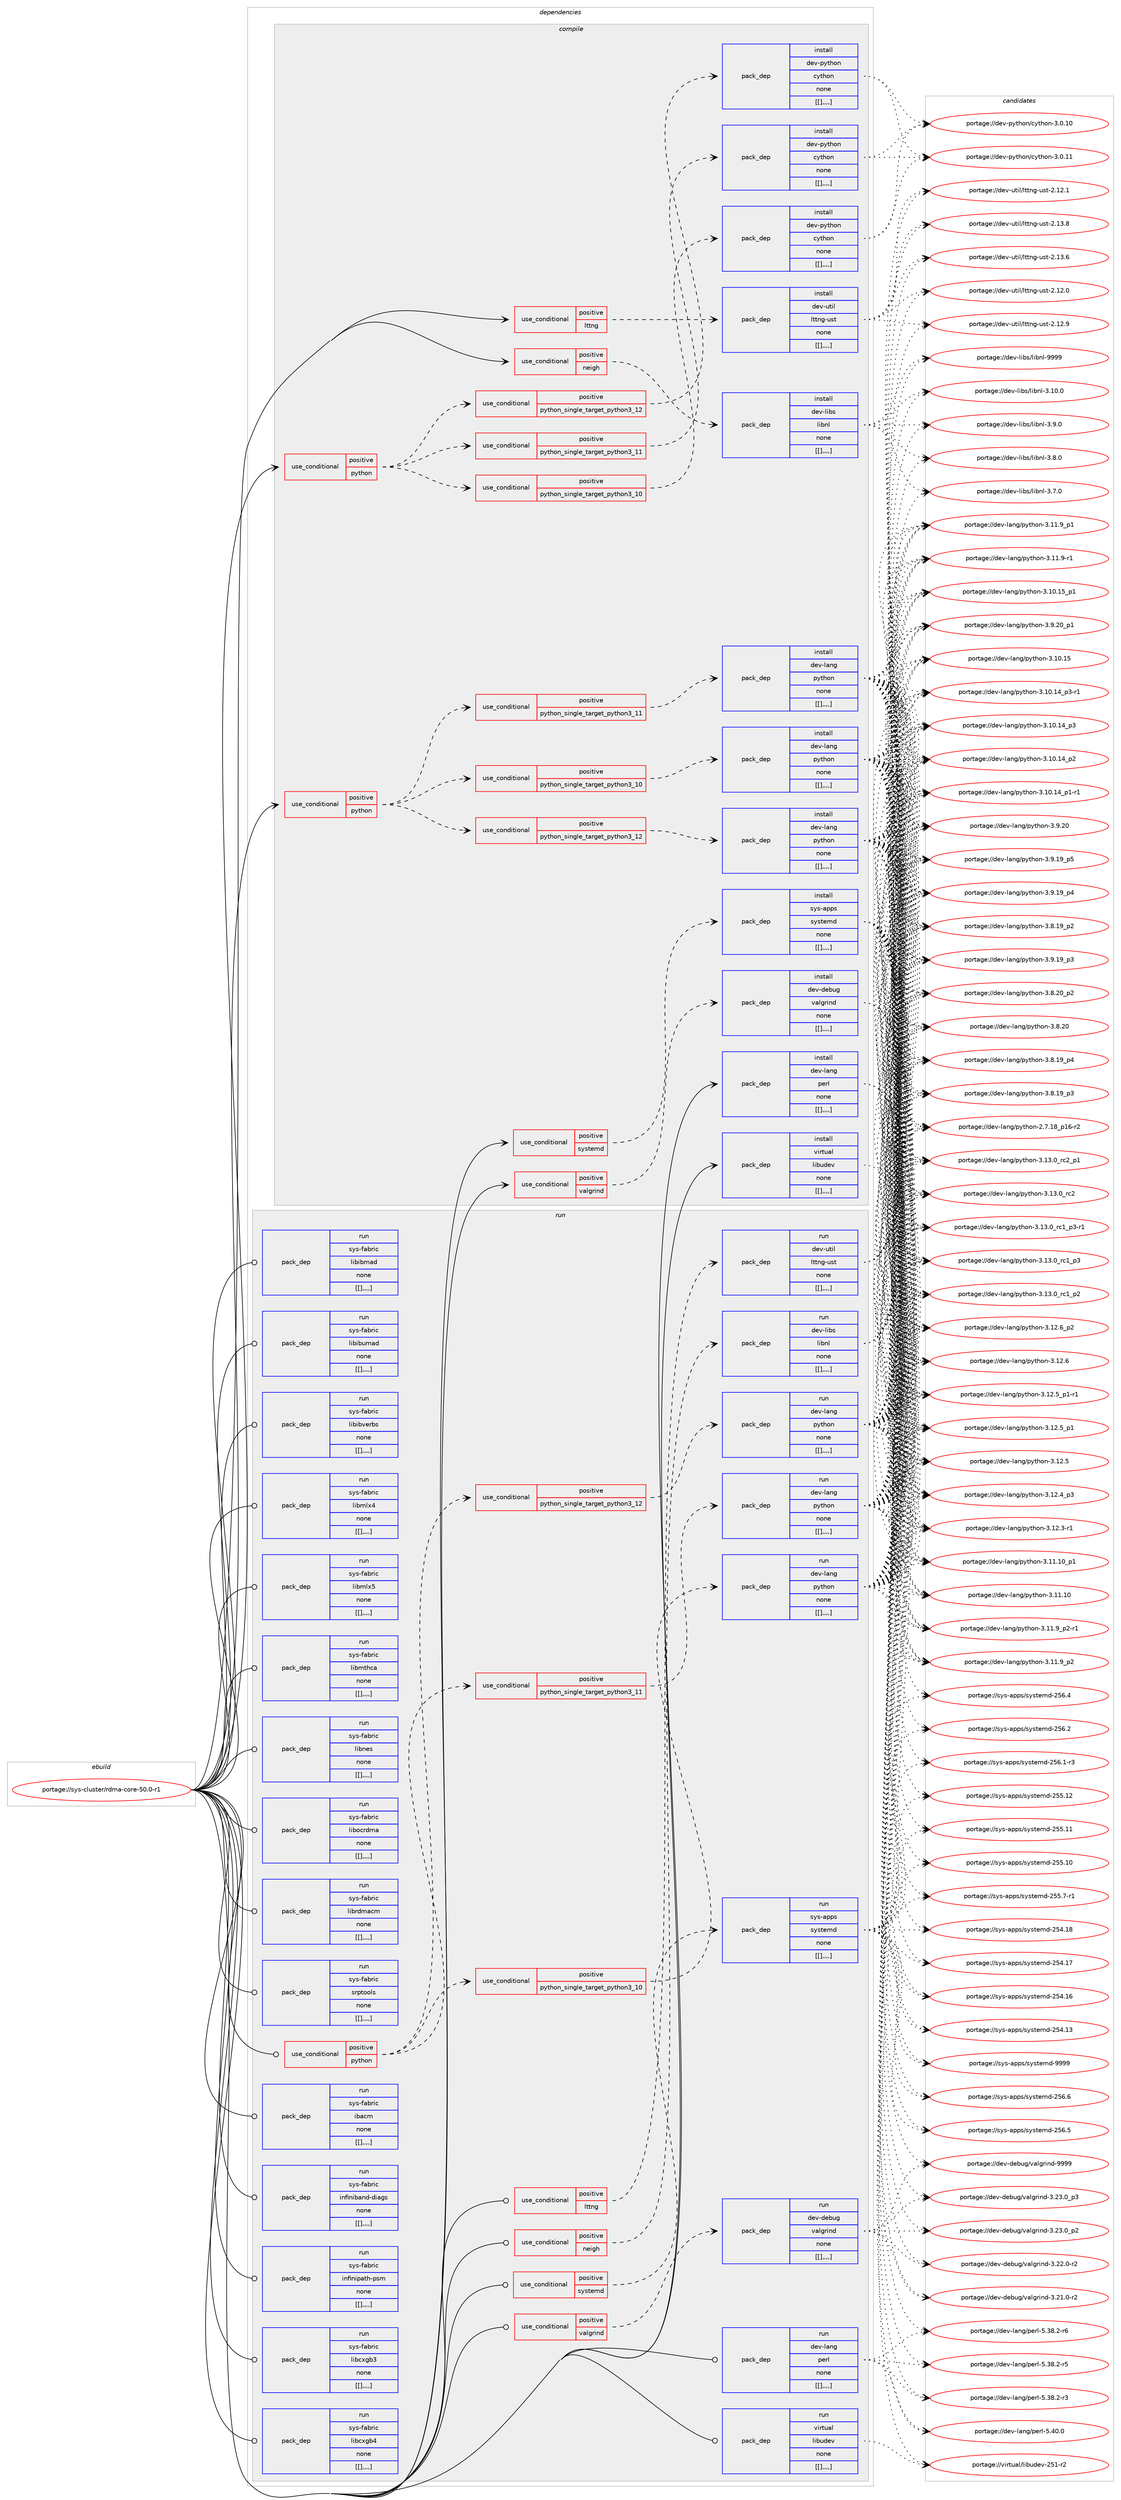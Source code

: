 digraph prolog {

# *************
# Graph options
# *************

newrank=true;
concentrate=true;
compound=true;
graph [rankdir=LR,fontname=Helvetica,fontsize=10,ranksep=1.5];#, ranksep=2.5, nodesep=0.2];
edge  [arrowhead=vee];
node  [fontname=Helvetica,fontsize=10];

# **********
# The ebuild
# **********

subgraph cluster_leftcol {
color=gray;
label=<<i>ebuild</i>>;
id [label="portage://sys-cluster/rdma-core-50.0-r1", color=red, width=4, href="../sys-cluster/rdma-core-50.0-r1.svg"];
}

# ****************
# The dependencies
# ****************

subgraph cluster_midcol {
color=gray;
label=<<i>dependencies</i>>;
subgraph cluster_compile {
fillcolor="#eeeeee";
style=filled;
label=<<i>compile</i>>;
subgraph cond8931 {
dependency23650 [label=<<TABLE BORDER="0" CELLBORDER="1" CELLSPACING="0" CELLPADDING="4"><TR><TD ROWSPAN="3" CELLPADDING="10">use_conditional</TD></TR><TR><TD>positive</TD></TR><TR><TD>lttng</TD></TR></TABLE>>, shape=none, color=red];
subgraph pack14655 {
dependency23651 [label=<<TABLE BORDER="0" CELLBORDER="1" CELLSPACING="0" CELLPADDING="4" WIDTH="220"><TR><TD ROWSPAN="6" CELLPADDING="30">pack_dep</TD></TR><TR><TD WIDTH="110">install</TD></TR><TR><TD>dev-util</TD></TR><TR><TD>lttng-ust</TD></TR><TR><TD>none</TD></TR><TR><TD>[[],,,,]</TD></TR></TABLE>>, shape=none, color=blue];
}
dependency23650:e -> dependency23651:w [weight=20,style="dashed",arrowhead="vee"];
}
id:e -> dependency23650:w [weight=20,style="solid",arrowhead="vee"];
subgraph cond8932 {
dependency23652 [label=<<TABLE BORDER="0" CELLBORDER="1" CELLSPACING="0" CELLPADDING="4"><TR><TD ROWSPAN="3" CELLPADDING="10">use_conditional</TD></TR><TR><TD>positive</TD></TR><TR><TD>neigh</TD></TR></TABLE>>, shape=none, color=red];
subgraph pack14656 {
dependency23653 [label=<<TABLE BORDER="0" CELLBORDER="1" CELLSPACING="0" CELLPADDING="4" WIDTH="220"><TR><TD ROWSPAN="6" CELLPADDING="30">pack_dep</TD></TR><TR><TD WIDTH="110">install</TD></TR><TR><TD>dev-libs</TD></TR><TR><TD>libnl</TD></TR><TR><TD>none</TD></TR><TR><TD>[[],,,,]</TD></TR></TABLE>>, shape=none, color=blue];
}
dependency23652:e -> dependency23653:w [weight=20,style="dashed",arrowhead="vee"];
}
id:e -> dependency23652:w [weight=20,style="solid",arrowhead="vee"];
subgraph cond8933 {
dependency23654 [label=<<TABLE BORDER="0" CELLBORDER="1" CELLSPACING="0" CELLPADDING="4"><TR><TD ROWSPAN="3" CELLPADDING="10">use_conditional</TD></TR><TR><TD>positive</TD></TR><TR><TD>python</TD></TR></TABLE>>, shape=none, color=red];
subgraph cond8934 {
dependency23655 [label=<<TABLE BORDER="0" CELLBORDER="1" CELLSPACING="0" CELLPADDING="4"><TR><TD ROWSPAN="3" CELLPADDING="10">use_conditional</TD></TR><TR><TD>positive</TD></TR><TR><TD>python_single_target_python3_10</TD></TR></TABLE>>, shape=none, color=red];
subgraph pack14657 {
dependency23656 [label=<<TABLE BORDER="0" CELLBORDER="1" CELLSPACING="0" CELLPADDING="4" WIDTH="220"><TR><TD ROWSPAN="6" CELLPADDING="30">pack_dep</TD></TR><TR><TD WIDTH="110">install</TD></TR><TR><TD>dev-lang</TD></TR><TR><TD>python</TD></TR><TR><TD>none</TD></TR><TR><TD>[[],,,,]</TD></TR></TABLE>>, shape=none, color=blue];
}
dependency23655:e -> dependency23656:w [weight=20,style="dashed",arrowhead="vee"];
}
dependency23654:e -> dependency23655:w [weight=20,style="dashed",arrowhead="vee"];
subgraph cond8935 {
dependency23657 [label=<<TABLE BORDER="0" CELLBORDER="1" CELLSPACING="0" CELLPADDING="4"><TR><TD ROWSPAN="3" CELLPADDING="10">use_conditional</TD></TR><TR><TD>positive</TD></TR><TR><TD>python_single_target_python3_11</TD></TR></TABLE>>, shape=none, color=red];
subgraph pack14658 {
dependency23658 [label=<<TABLE BORDER="0" CELLBORDER="1" CELLSPACING="0" CELLPADDING="4" WIDTH="220"><TR><TD ROWSPAN="6" CELLPADDING="30">pack_dep</TD></TR><TR><TD WIDTH="110">install</TD></TR><TR><TD>dev-lang</TD></TR><TR><TD>python</TD></TR><TR><TD>none</TD></TR><TR><TD>[[],,,,]</TD></TR></TABLE>>, shape=none, color=blue];
}
dependency23657:e -> dependency23658:w [weight=20,style="dashed",arrowhead="vee"];
}
dependency23654:e -> dependency23657:w [weight=20,style="dashed",arrowhead="vee"];
subgraph cond8936 {
dependency23659 [label=<<TABLE BORDER="0" CELLBORDER="1" CELLSPACING="0" CELLPADDING="4"><TR><TD ROWSPAN="3" CELLPADDING="10">use_conditional</TD></TR><TR><TD>positive</TD></TR><TR><TD>python_single_target_python3_12</TD></TR></TABLE>>, shape=none, color=red];
subgraph pack14659 {
dependency23660 [label=<<TABLE BORDER="0" CELLBORDER="1" CELLSPACING="0" CELLPADDING="4" WIDTH="220"><TR><TD ROWSPAN="6" CELLPADDING="30">pack_dep</TD></TR><TR><TD WIDTH="110">install</TD></TR><TR><TD>dev-lang</TD></TR><TR><TD>python</TD></TR><TR><TD>none</TD></TR><TR><TD>[[],,,,]</TD></TR></TABLE>>, shape=none, color=blue];
}
dependency23659:e -> dependency23660:w [weight=20,style="dashed",arrowhead="vee"];
}
dependency23654:e -> dependency23659:w [weight=20,style="dashed",arrowhead="vee"];
}
id:e -> dependency23654:w [weight=20,style="solid",arrowhead="vee"];
subgraph cond8937 {
dependency23661 [label=<<TABLE BORDER="0" CELLBORDER="1" CELLSPACING="0" CELLPADDING="4"><TR><TD ROWSPAN="3" CELLPADDING="10">use_conditional</TD></TR><TR><TD>positive</TD></TR><TR><TD>python</TD></TR></TABLE>>, shape=none, color=red];
subgraph cond8938 {
dependency23662 [label=<<TABLE BORDER="0" CELLBORDER="1" CELLSPACING="0" CELLPADDING="4"><TR><TD ROWSPAN="3" CELLPADDING="10">use_conditional</TD></TR><TR><TD>positive</TD></TR><TR><TD>python_single_target_python3_10</TD></TR></TABLE>>, shape=none, color=red];
subgraph pack14660 {
dependency23663 [label=<<TABLE BORDER="0" CELLBORDER="1" CELLSPACING="0" CELLPADDING="4" WIDTH="220"><TR><TD ROWSPAN="6" CELLPADDING="30">pack_dep</TD></TR><TR><TD WIDTH="110">install</TD></TR><TR><TD>dev-python</TD></TR><TR><TD>cython</TD></TR><TR><TD>none</TD></TR><TR><TD>[[],,,,]</TD></TR></TABLE>>, shape=none, color=blue];
}
dependency23662:e -> dependency23663:w [weight=20,style="dashed",arrowhead="vee"];
}
dependency23661:e -> dependency23662:w [weight=20,style="dashed",arrowhead="vee"];
subgraph cond8939 {
dependency23664 [label=<<TABLE BORDER="0" CELLBORDER="1" CELLSPACING="0" CELLPADDING="4"><TR><TD ROWSPAN="3" CELLPADDING="10">use_conditional</TD></TR><TR><TD>positive</TD></TR><TR><TD>python_single_target_python3_11</TD></TR></TABLE>>, shape=none, color=red];
subgraph pack14661 {
dependency23665 [label=<<TABLE BORDER="0" CELLBORDER="1" CELLSPACING="0" CELLPADDING="4" WIDTH="220"><TR><TD ROWSPAN="6" CELLPADDING="30">pack_dep</TD></TR><TR><TD WIDTH="110">install</TD></TR><TR><TD>dev-python</TD></TR><TR><TD>cython</TD></TR><TR><TD>none</TD></TR><TR><TD>[[],,,,]</TD></TR></TABLE>>, shape=none, color=blue];
}
dependency23664:e -> dependency23665:w [weight=20,style="dashed",arrowhead="vee"];
}
dependency23661:e -> dependency23664:w [weight=20,style="dashed",arrowhead="vee"];
subgraph cond8940 {
dependency23666 [label=<<TABLE BORDER="0" CELLBORDER="1" CELLSPACING="0" CELLPADDING="4"><TR><TD ROWSPAN="3" CELLPADDING="10">use_conditional</TD></TR><TR><TD>positive</TD></TR><TR><TD>python_single_target_python3_12</TD></TR></TABLE>>, shape=none, color=red];
subgraph pack14662 {
dependency23667 [label=<<TABLE BORDER="0" CELLBORDER="1" CELLSPACING="0" CELLPADDING="4" WIDTH="220"><TR><TD ROWSPAN="6" CELLPADDING="30">pack_dep</TD></TR><TR><TD WIDTH="110">install</TD></TR><TR><TD>dev-python</TD></TR><TR><TD>cython</TD></TR><TR><TD>none</TD></TR><TR><TD>[[],,,,]</TD></TR></TABLE>>, shape=none, color=blue];
}
dependency23666:e -> dependency23667:w [weight=20,style="dashed",arrowhead="vee"];
}
dependency23661:e -> dependency23666:w [weight=20,style="dashed",arrowhead="vee"];
}
id:e -> dependency23661:w [weight=20,style="solid",arrowhead="vee"];
subgraph cond8941 {
dependency23668 [label=<<TABLE BORDER="0" CELLBORDER="1" CELLSPACING="0" CELLPADDING="4"><TR><TD ROWSPAN="3" CELLPADDING="10">use_conditional</TD></TR><TR><TD>positive</TD></TR><TR><TD>systemd</TD></TR></TABLE>>, shape=none, color=red];
subgraph pack14663 {
dependency23669 [label=<<TABLE BORDER="0" CELLBORDER="1" CELLSPACING="0" CELLPADDING="4" WIDTH="220"><TR><TD ROWSPAN="6" CELLPADDING="30">pack_dep</TD></TR><TR><TD WIDTH="110">install</TD></TR><TR><TD>sys-apps</TD></TR><TR><TD>systemd</TD></TR><TR><TD>none</TD></TR><TR><TD>[[],,,,]</TD></TR></TABLE>>, shape=none, color=blue];
}
dependency23668:e -> dependency23669:w [weight=20,style="dashed",arrowhead="vee"];
}
id:e -> dependency23668:w [weight=20,style="solid",arrowhead="vee"];
subgraph cond8942 {
dependency23670 [label=<<TABLE BORDER="0" CELLBORDER="1" CELLSPACING="0" CELLPADDING="4"><TR><TD ROWSPAN="3" CELLPADDING="10">use_conditional</TD></TR><TR><TD>positive</TD></TR><TR><TD>valgrind</TD></TR></TABLE>>, shape=none, color=red];
subgraph pack14664 {
dependency23671 [label=<<TABLE BORDER="0" CELLBORDER="1" CELLSPACING="0" CELLPADDING="4" WIDTH="220"><TR><TD ROWSPAN="6" CELLPADDING="30">pack_dep</TD></TR><TR><TD WIDTH="110">install</TD></TR><TR><TD>dev-debug</TD></TR><TR><TD>valgrind</TD></TR><TR><TD>none</TD></TR><TR><TD>[[],,,,]</TD></TR></TABLE>>, shape=none, color=blue];
}
dependency23670:e -> dependency23671:w [weight=20,style="dashed",arrowhead="vee"];
}
id:e -> dependency23670:w [weight=20,style="solid",arrowhead="vee"];
subgraph pack14665 {
dependency23672 [label=<<TABLE BORDER="0" CELLBORDER="1" CELLSPACING="0" CELLPADDING="4" WIDTH="220"><TR><TD ROWSPAN="6" CELLPADDING="30">pack_dep</TD></TR><TR><TD WIDTH="110">install</TD></TR><TR><TD>dev-lang</TD></TR><TR><TD>perl</TD></TR><TR><TD>none</TD></TR><TR><TD>[[],,,,]</TD></TR></TABLE>>, shape=none, color=blue];
}
id:e -> dependency23672:w [weight=20,style="solid",arrowhead="vee"];
subgraph pack14666 {
dependency23673 [label=<<TABLE BORDER="0" CELLBORDER="1" CELLSPACING="0" CELLPADDING="4" WIDTH="220"><TR><TD ROWSPAN="6" CELLPADDING="30">pack_dep</TD></TR><TR><TD WIDTH="110">install</TD></TR><TR><TD>virtual</TD></TR><TR><TD>libudev</TD></TR><TR><TD>none</TD></TR><TR><TD>[[],,,,]</TD></TR></TABLE>>, shape=none, color=blue];
}
id:e -> dependency23673:w [weight=20,style="solid",arrowhead="vee"];
}
subgraph cluster_compileandrun {
fillcolor="#eeeeee";
style=filled;
label=<<i>compile and run</i>>;
}
subgraph cluster_run {
fillcolor="#eeeeee";
style=filled;
label=<<i>run</i>>;
subgraph cond8943 {
dependency23674 [label=<<TABLE BORDER="0" CELLBORDER="1" CELLSPACING="0" CELLPADDING="4"><TR><TD ROWSPAN="3" CELLPADDING="10">use_conditional</TD></TR><TR><TD>positive</TD></TR><TR><TD>lttng</TD></TR></TABLE>>, shape=none, color=red];
subgraph pack14667 {
dependency23675 [label=<<TABLE BORDER="0" CELLBORDER="1" CELLSPACING="0" CELLPADDING="4" WIDTH="220"><TR><TD ROWSPAN="6" CELLPADDING="30">pack_dep</TD></TR><TR><TD WIDTH="110">run</TD></TR><TR><TD>dev-util</TD></TR><TR><TD>lttng-ust</TD></TR><TR><TD>none</TD></TR><TR><TD>[[],,,,]</TD></TR></TABLE>>, shape=none, color=blue];
}
dependency23674:e -> dependency23675:w [weight=20,style="dashed",arrowhead="vee"];
}
id:e -> dependency23674:w [weight=20,style="solid",arrowhead="odot"];
subgraph cond8944 {
dependency23676 [label=<<TABLE BORDER="0" CELLBORDER="1" CELLSPACING="0" CELLPADDING="4"><TR><TD ROWSPAN="3" CELLPADDING="10">use_conditional</TD></TR><TR><TD>positive</TD></TR><TR><TD>neigh</TD></TR></TABLE>>, shape=none, color=red];
subgraph pack14668 {
dependency23677 [label=<<TABLE BORDER="0" CELLBORDER="1" CELLSPACING="0" CELLPADDING="4" WIDTH="220"><TR><TD ROWSPAN="6" CELLPADDING="30">pack_dep</TD></TR><TR><TD WIDTH="110">run</TD></TR><TR><TD>dev-libs</TD></TR><TR><TD>libnl</TD></TR><TR><TD>none</TD></TR><TR><TD>[[],,,,]</TD></TR></TABLE>>, shape=none, color=blue];
}
dependency23676:e -> dependency23677:w [weight=20,style="dashed",arrowhead="vee"];
}
id:e -> dependency23676:w [weight=20,style="solid",arrowhead="odot"];
subgraph cond8945 {
dependency23678 [label=<<TABLE BORDER="0" CELLBORDER="1" CELLSPACING="0" CELLPADDING="4"><TR><TD ROWSPAN="3" CELLPADDING="10">use_conditional</TD></TR><TR><TD>positive</TD></TR><TR><TD>python</TD></TR></TABLE>>, shape=none, color=red];
subgraph cond8946 {
dependency23679 [label=<<TABLE BORDER="0" CELLBORDER="1" CELLSPACING="0" CELLPADDING="4"><TR><TD ROWSPAN="3" CELLPADDING="10">use_conditional</TD></TR><TR><TD>positive</TD></TR><TR><TD>python_single_target_python3_10</TD></TR></TABLE>>, shape=none, color=red];
subgraph pack14669 {
dependency23680 [label=<<TABLE BORDER="0" CELLBORDER="1" CELLSPACING="0" CELLPADDING="4" WIDTH="220"><TR><TD ROWSPAN="6" CELLPADDING="30">pack_dep</TD></TR><TR><TD WIDTH="110">run</TD></TR><TR><TD>dev-lang</TD></TR><TR><TD>python</TD></TR><TR><TD>none</TD></TR><TR><TD>[[],,,,]</TD></TR></TABLE>>, shape=none, color=blue];
}
dependency23679:e -> dependency23680:w [weight=20,style="dashed",arrowhead="vee"];
}
dependency23678:e -> dependency23679:w [weight=20,style="dashed",arrowhead="vee"];
subgraph cond8947 {
dependency23681 [label=<<TABLE BORDER="0" CELLBORDER="1" CELLSPACING="0" CELLPADDING="4"><TR><TD ROWSPAN="3" CELLPADDING="10">use_conditional</TD></TR><TR><TD>positive</TD></TR><TR><TD>python_single_target_python3_11</TD></TR></TABLE>>, shape=none, color=red];
subgraph pack14670 {
dependency23682 [label=<<TABLE BORDER="0" CELLBORDER="1" CELLSPACING="0" CELLPADDING="4" WIDTH="220"><TR><TD ROWSPAN="6" CELLPADDING="30">pack_dep</TD></TR><TR><TD WIDTH="110">run</TD></TR><TR><TD>dev-lang</TD></TR><TR><TD>python</TD></TR><TR><TD>none</TD></TR><TR><TD>[[],,,,]</TD></TR></TABLE>>, shape=none, color=blue];
}
dependency23681:e -> dependency23682:w [weight=20,style="dashed",arrowhead="vee"];
}
dependency23678:e -> dependency23681:w [weight=20,style="dashed",arrowhead="vee"];
subgraph cond8948 {
dependency23683 [label=<<TABLE BORDER="0" CELLBORDER="1" CELLSPACING="0" CELLPADDING="4"><TR><TD ROWSPAN="3" CELLPADDING="10">use_conditional</TD></TR><TR><TD>positive</TD></TR><TR><TD>python_single_target_python3_12</TD></TR></TABLE>>, shape=none, color=red];
subgraph pack14671 {
dependency23684 [label=<<TABLE BORDER="0" CELLBORDER="1" CELLSPACING="0" CELLPADDING="4" WIDTH="220"><TR><TD ROWSPAN="6" CELLPADDING="30">pack_dep</TD></TR><TR><TD WIDTH="110">run</TD></TR><TR><TD>dev-lang</TD></TR><TR><TD>python</TD></TR><TR><TD>none</TD></TR><TR><TD>[[],,,,]</TD></TR></TABLE>>, shape=none, color=blue];
}
dependency23683:e -> dependency23684:w [weight=20,style="dashed",arrowhead="vee"];
}
dependency23678:e -> dependency23683:w [weight=20,style="dashed",arrowhead="vee"];
}
id:e -> dependency23678:w [weight=20,style="solid",arrowhead="odot"];
subgraph cond8949 {
dependency23685 [label=<<TABLE BORDER="0" CELLBORDER="1" CELLSPACING="0" CELLPADDING="4"><TR><TD ROWSPAN="3" CELLPADDING="10">use_conditional</TD></TR><TR><TD>positive</TD></TR><TR><TD>systemd</TD></TR></TABLE>>, shape=none, color=red];
subgraph pack14672 {
dependency23686 [label=<<TABLE BORDER="0" CELLBORDER="1" CELLSPACING="0" CELLPADDING="4" WIDTH="220"><TR><TD ROWSPAN="6" CELLPADDING="30">pack_dep</TD></TR><TR><TD WIDTH="110">run</TD></TR><TR><TD>sys-apps</TD></TR><TR><TD>systemd</TD></TR><TR><TD>none</TD></TR><TR><TD>[[],,,,]</TD></TR></TABLE>>, shape=none, color=blue];
}
dependency23685:e -> dependency23686:w [weight=20,style="dashed",arrowhead="vee"];
}
id:e -> dependency23685:w [weight=20,style="solid",arrowhead="odot"];
subgraph cond8950 {
dependency23687 [label=<<TABLE BORDER="0" CELLBORDER="1" CELLSPACING="0" CELLPADDING="4"><TR><TD ROWSPAN="3" CELLPADDING="10">use_conditional</TD></TR><TR><TD>positive</TD></TR><TR><TD>valgrind</TD></TR></TABLE>>, shape=none, color=red];
subgraph pack14673 {
dependency23688 [label=<<TABLE BORDER="0" CELLBORDER="1" CELLSPACING="0" CELLPADDING="4" WIDTH="220"><TR><TD ROWSPAN="6" CELLPADDING="30">pack_dep</TD></TR><TR><TD WIDTH="110">run</TD></TR><TR><TD>dev-debug</TD></TR><TR><TD>valgrind</TD></TR><TR><TD>none</TD></TR><TR><TD>[[],,,,]</TD></TR></TABLE>>, shape=none, color=blue];
}
dependency23687:e -> dependency23688:w [weight=20,style="dashed",arrowhead="vee"];
}
id:e -> dependency23687:w [weight=20,style="solid",arrowhead="odot"];
subgraph pack14674 {
dependency23689 [label=<<TABLE BORDER="0" CELLBORDER="1" CELLSPACING="0" CELLPADDING="4" WIDTH="220"><TR><TD ROWSPAN="6" CELLPADDING="30">pack_dep</TD></TR><TR><TD WIDTH="110">run</TD></TR><TR><TD>dev-lang</TD></TR><TR><TD>perl</TD></TR><TR><TD>none</TD></TR><TR><TD>[[],,,,]</TD></TR></TABLE>>, shape=none, color=blue];
}
id:e -> dependency23689:w [weight=20,style="solid",arrowhead="odot"];
subgraph pack14675 {
dependency23690 [label=<<TABLE BORDER="0" CELLBORDER="1" CELLSPACING="0" CELLPADDING="4" WIDTH="220"><TR><TD ROWSPAN="6" CELLPADDING="30">pack_dep</TD></TR><TR><TD WIDTH="110">run</TD></TR><TR><TD>virtual</TD></TR><TR><TD>libudev</TD></TR><TR><TD>none</TD></TR><TR><TD>[[],,,,]</TD></TR></TABLE>>, shape=none, color=blue];
}
id:e -> dependency23690:w [weight=20,style="solid",arrowhead="odot"];
subgraph pack14676 {
dependency23691 [label=<<TABLE BORDER="0" CELLBORDER="1" CELLSPACING="0" CELLPADDING="4" WIDTH="220"><TR><TD ROWSPAN="6" CELLPADDING="30">pack_dep</TD></TR><TR><TD WIDTH="110">run</TD></TR><TR><TD>sys-fabric</TD></TR><TR><TD>ibacm</TD></TR><TR><TD>none</TD></TR><TR><TD>[[],,,,]</TD></TR></TABLE>>, shape=none, color=blue];
}
id:e -> dependency23691:w [weight=20,style="solid",arrowhead="odot"];
subgraph pack14677 {
dependency23692 [label=<<TABLE BORDER="0" CELLBORDER="1" CELLSPACING="0" CELLPADDING="4" WIDTH="220"><TR><TD ROWSPAN="6" CELLPADDING="30">pack_dep</TD></TR><TR><TD WIDTH="110">run</TD></TR><TR><TD>sys-fabric</TD></TR><TR><TD>infiniband-diags</TD></TR><TR><TD>none</TD></TR><TR><TD>[[],,,,]</TD></TR></TABLE>>, shape=none, color=blue];
}
id:e -> dependency23692:w [weight=20,style="solid",arrowhead="odot"];
subgraph pack14678 {
dependency23693 [label=<<TABLE BORDER="0" CELLBORDER="1" CELLSPACING="0" CELLPADDING="4" WIDTH="220"><TR><TD ROWSPAN="6" CELLPADDING="30">pack_dep</TD></TR><TR><TD WIDTH="110">run</TD></TR><TR><TD>sys-fabric</TD></TR><TR><TD>infinipath-psm</TD></TR><TR><TD>none</TD></TR><TR><TD>[[],,,,]</TD></TR></TABLE>>, shape=none, color=blue];
}
id:e -> dependency23693:w [weight=20,style="solid",arrowhead="odot"];
subgraph pack14679 {
dependency23694 [label=<<TABLE BORDER="0" CELLBORDER="1" CELLSPACING="0" CELLPADDING="4" WIDTH="220"><TR><TD ROWSPAN="6" CELLPADDING="30">pack_dep</TD></TR><TR><TD WIDTH="110">run</TD></TR><TR><TD>sys-fabric</TD></TR><TR><TD>libcxgb3</TD></TR><TR><TD>none</TD></TR><TR><TD>[[],,,,]</TD></TR></TABLE>>, shape=none, color=blue];
}
id:e -> dependency23694:w [weight=20,style="solid",arrowhead="odot"];
subgraph pack14680 {
dependency23695 [label=<<TABLE BORDER="0" CELLBORDER="1" CELLSPACING="0" CELLPADDING="4" WIDTH="220"><TR><TD ROWSPAN="6" CELLPADDING="30">pack_dep</TD></TR><TR><TD WIDTH="110">run</TD></TR><TR><TD>sys-fabric</TD></TR><TR><TD>libcxgb4</TD></TR><TR><TD>none</TD></TR><TR><TD>[[],,,,]</TD></TR></TABLE>>, shape=none, color=blue];
}
id:e -> dependency23695:w [weight=20,style="solid",arrowhead="odot"];
subgraph pack14681 {
dependency23696 [label=<<TABLE BORDER="0" CELLBORDER="1" CELLSPACING="0" CELLPADDING="4" WIDTH="220"><TR><TD ROWSPAN="6" CELLPADDING="30">pack_dep</TD></TR><TR><TD WIDTH="110">run</TD></TR><TR><TD>sys-fabric</TD></TR><TR><TD>libibmad</TD></TR><TR><TD>none</TD></TR><TR><TD>[[],,,,]</TD></TR></TABLE>>, shape=none, color=blue];
}
id:e -> dependency23696:w [weight=20,style="solid",arrowhead="odot"];
subgraph pack14682 {
dependency23697 [label=<<TABLE BORDER="0" CELLBORDER="1" CELLSPACING="0" CELLPADDING="4" WIDTH="220"><TR><TD ROWSPAN="6" CELLPADDING="30">pack_dep</TD></TR><TR><TD WIDTH="110">run</TD></TR><TR><TD>sys-fabric</TD></TR><TR><TD>libibumad</TD></TR><TR><TD>none</TD></TR><TR><TD>[[],,,,]</TD></TR></TABLE>>, shape=none, color=blue];
}
id:e -> dependency23697:w [weight=20,style="solid",arrowhead="odot"];
subgraph pack14683 {
dependency23698 [label=<<TABLE BORDER="0" CELLBORDER="1" CELLSPACING="0" CELLPADDING="4" WIDTH="220"><TR><TD ROWSPAN="6" CELLPADDING="30">pack_dep</TD></TR><TR><TD WIDTH="110">run</TD></TR><TR><TD>sys-fabric</TD></TR><TR><TD>libibverbs</TD></TR><TR><TD>none</TD></TR><TR><TD>[[],,,,]</TD></TR></TABLE>>, shape=none, color=blue];
}
id:e -> dependency23698:w [weight=20,style="solid",arrowhead="odot"];
subgraph pack14684 {
dependency23699 [label=<<TABLE BORDER="0" CELLBORDER="1" CELLSPACING="0" CELLPADDING="4" WIDTH="220"><TR><TD ROWSPAN="6" CELLPADDING="30">pack_dep</TD></TR><TR><TD WIDTH="110">run</TD></TR><TR><TD>sys-fabric</TD></TR><TR><TD>libmlx4</TD></TR><TR><TD>none</TD></TR><TR><TD>[[],,,,]</TD></TR></TABLE>>, shape=none, color=blue];
}
id:e -> dependency23699:w [weight=20,style="solid",arrowhead="odot"];
subgraph pack14685 {
dependency23700 [label=<<TABLE BORDER="0" CELLBORDER="1" CELLSPACING="0" CELLPADDING="4" WIDTH="220"><TR><TD ROWSPAN="6" CELLPADDING="30">pack_dep</TD></TR><TR><TD WIDTH="110">run</TD></TR><TR><TD>sys-fabric</TD></TR><TR><TD>libmlx5</TD></TR><TR><TD>none</TD></TR><TR><TD>[[],,,,]</TD></TR></TABLE>>, shape=none, color=blue];
}
id:e -> dependency23700:w [weight=20,style="solid",arrowhead="odot"];
subgraph pack14686 {
dependency23701 [label=<<TABLE BORDER="0" CELLBORDER="1" CELLSPACING="0" CELLPADDING="4" WIDTH="220"><TR><TD ROWSPAN="6" CELLPADDING="30">pack_dep</TD></TR><TR><TD WIDTH="110">run</TD></TR><TR><TD>sys-fabric</TD></TR><TR><TD>libmthca</TD></TR><TR><TD>none</TD></TR><TR><TD>[[],,,,]</TD></TR></TABLE>>, shape=none, color=blue];
}
id:e -> dependency23701:w [weight=20,style="solid",arrowhead="odot"];
subgraph pack14687 {
dependency23702 [label=<<TABLE BORDER="0" CELLBORDER="1" CELLSPACING="0" CELLPADDING="4" WIDTH="220"><TR><TD ROWSPAN="6" CELLPADDING="30">pack_dep</TD></TR><TR><TD WIDTH="110">run</TD></TR><TR><TD>sys-fabric</TD></TR><TR><TD>libnes</TD></TR><TR><TD>none</TD></TR><TR><TD>[[],,,,]</TD></TR></TABLE>>, shape=none, color=blue];
}
id:e -> dependency23702:w [weight=20,style="solid",arrowhead="odot"];
subgraph pack14688 {
dependency23703 [label=<<TABLE BORDER="0" CELLBORDER="1" CELLSPACING="0" CELLPADDING="4" WIDTH="220"><TR><TD ROWSPAN="6" CELLPADDING="30">pack_dep</TD></TR><TR><TD WIDTH="110">run</TD></TR><TR><TD>sys-fabric</TD></TR><TR><TD>libocrdma</TD></TR><TR><TD>none</TD></TR><TR><TD>[[],,,,]</TD></TR></TABLE>>, shape=none, color=blue];
}
id:e -> dependency23703:w [weight=20,style="solid",arrowhead="odot"];
subgraph pack14689 {
dependency23704 [label=<<TABLE BORDER="0" CELLBORDER="1" CELLSPACING="0" CELLPADDING="4" WIDTH="220"><TR><TD ROWSPAN="6" CELLPADDING="30">pack_dep</TD></TR><TR><TD WIDTH="110">run</TD></TR><TR><TD>sys-fabric</TD></TR><TR><TD>librdmacm</TD></TR><TR><TD>none</TD></TR><TR><TD>[[],,,,]</TD></TR></TABLE>>, shape=none, color=blue];
}
id:e -> dependency23704:w [weight=20,style="solid",arrowhead="odot"];
subgraph pack14690 {
dependency23705 [label=<<TABLE BORDER="0" CELLBORDER="1" CELLSPACING="0" CELLPADDING="4" WIDTH="220"><TR><TD ROWSPAN="6" CELLPADDING="30">pack_dep</TD></TR><TR><TD WIDTH="110">run</TD></TR><TR><TD>sys-fabric</TD></TR><TR><TD>srptools</TD></TR><TR><TD>none</TD></TR><TR><TD>[[],,,,]</TD></TR></TABLE>>, shape=none, color=blue];
}
id:e -> dependency23705:w [weight=20,style="solid",arrowhead="odot"];
}
}

# **************
# The candidates
# **************

subgraph cluster_choices {
rank=same;
color=gray;
label=<<i>candidates</i>>;

subgraph choice14655 {
color=black;
nodesep=1;
choice10010111845117116105108471081161161101034511711511645504649514656 [label="portage://dev-util/lttng-ust-2.13.8", color=red, width=4,href="../dev-util/lttng-ust-2.13.8.svg"];
choice10010111845117116105108471081161161101034511711511645504649514654 [label="portage://dev-util/lttng-ust-2.13.6", color=red, width=4,href="../dev-util/lttng-ust-2.13.6.svg"];
choice10010111845117116105108471081161161101034511711511645504649504657 [label="portage://dev-util/lttng-ust-2.12.9", color=red, width=4,href="../dev-util/lttng-ust-2.12.9.svg"];
choice10010111845117116105108471081161161101034511711511645504649504649 [label="portage://dev-util/lttng-ust-2.12.1", color=red, width=4,href="../dev-util/lttng-ust-2.12.1.svg"];
choice10010111845117116105108471081161161101034511711511645504649504648 [label="portage://dev-util/lttng-ust-2.12.0", color=red, width=4,href="../dev-util/lttng-ust-2.12.0.svg"];
dependency23651:e -> choice10010111845117116105108471081161161101034511711511645504649514656:w [style=dotted,weight="100"];
dependency23651:e -> choice10010111845117116105108471081161161101034511711511645504649514654:w [style=dotted,weight="100"];
dependency23651:e -> choice10010111845117116105108471081161161101034511711511645504649504657:w [style=dotted,weight="100"];
dependency23651:e -> choice10010111845117116105108471081161161101034511711511645504649504649:w [style=dotted,weight="100"];
dependency23651:e -> choice10010111845117116105108471081161161101034511711511645504649504648:w [style=dotted,weight="100"];
}
subgraph choice14656 {
color=black;
nodesep=1;
choice100101118451081059811547108105981101084557575757 [label="portage://dev-libs/libnl-9999", color=red, width=4,href="../dev-libs/libnl-9999.svg"];
choice1001011184510810598115471081059811010845514649484648 [label="portage://dev-libs/libnl-3.10.0", color=red, width=4,href="../dev-libs/libnl-3.10.0.svg"];
choice10010111845108105981154710810598110108455146574648 [label="portage://dev-libs/libnl-3.9.0", color=red, width=4,href="../dev-libs/libnl-3.9.0.svg"];
choice10010111845108105981154710810598110108455146564648 [label="portage://dev-libs/libnl-3.8.0", color=red, width=4,href="../dev-libs/libnl-3.8.0.svg"];
choice10010111845108105981154710810598110108455146554648 [label="portage://dev-libs/libnl-3.7.0", color=red, width=4,href="../dev-libs/libnl-3.7.0.svg"];
dependency23653:e -> choice100101118451081059811547108105981101084557575757:w [style=dotted,weight="100"];
dependency23653:e -> choice1001011184510810598115471081059811010845514649484648:w [style=dotted,weight="100"];
dependency23653:e -> choice10010111845108105981154710810598110108455146574648:w [style=dotted,weight="100"];
dependency23653:e -> choice10010111845108105981154710810598110108455146564648:w [style=dotted,weight="100"];
dependency23653:e -> choice10010111845108105981154710810598110108455146554648:w [style=dotted,weight="100"];
}
subgraph choice14657 {
color=black;
nodesep=1;
choice100101118451089711010347112121116104111110455146495146489511499509511249 [label="portage://dev-lang/python-3.13.0_rc2_p1", color=red, width=4,href="../dev-lang/python-3.13.0_rc2_p1.svg"];
choice10010111845108971101034711212111610411111045514649514648951149950 [label="portage://dev-lang/python-3.13.0_rc2", color=red, width=4,href="../dev-lang/python-3.13.0_rc2.svg"];
choice1001011184510897110103471121211161041111104551464951464895114994995112514511449 [label="portage://dev-lang/python-3.13.0_rc1_p3-r1", color=red, width=4,href="../dev-lang/python-3.13.0_rc1_p3-r1.svg"];
choice100101118451089711010347112121116104111110455146495146489511499499511251 [label="portage://dev-lang/python-3.13.0_rc1_p3", color=red, width=4,href="../dev-lang/python-3.13.0_rc1_p3.svg"];
choice100101118451089711010347112121116104111110455146495146489511499499511250 [label="portage://dev-lang/python-3.13.0_rc1_p2", color=red, width=4,href="../dev-lang/python-3.13.0_rc1_p2.svg"];
choice100101118451089711010347112121116104111110455146495046549511250 [label="portage://dev-lang/python-3.12.6_p2", color=red, width=4,href="../dev-lang/python-3.12.6_p2.svg"];
choice10010111845108971101034711212111610411111045514649504654 [label="portage://dev-lang/python-3.12.6", color=red, width=4,href="../dev-lang/python-3.12.6.svg"];
choice1001011184510897110103471121211161041111104551464950465395112494511449 [label="portage://dev-lang/python-3.12.5_p1-r1", color=red, width=4,href="../dev-lang/python-3.12.5_p1-r1.svg"];
choice100101118451089711010347112121116104111110455146495046539511249 [label="portage://dev-lang/python-3.12.5_p1", color=red, width=4,href="../dev-lang/python-3.12.5_p1.svg"];
choice10010111845108971101034711212111610411111045514649504653 [label="portage://dev-lang/python-3.12.5", color=red, width=4,href="../dev-lang/python-3.12.5.svg"];
choice100101118451089711010347112121116104111110455146495046529511251 [label="portage://dev-lang/python-3.12.4_p3", color=red, width=4,href="../dev-lang/python-3.12.4_p3.svg"];
choice100101118451089711010347112121116104111110455146495046514511449 [label="portage://dev-lang/python-3.12.3-r1", color=red, width=4,href="../dev-lang/python-3.12.3-r1.svg"];
choice10010111845108971101034711212111610411111045514649494649489511249 [label="portage://dev-lang/python-3.11.10_p1", color=red, width=4,href="../dev-lang/python-3.11.10_p1.svg"];
choice1001011184510897110103471121211161041111104551464949464948 [label="portage://dev-lang/python-3.11.10", color=red, width=4,href="../dev-lang/python-3.11.10.svg"];
choice1001011184510897110103471121211161041111104551464949465795112504511449 [label="portage://dev-lang/python-3.11.9_p2-r1", color=red, width=4,href="../dev-lang/python-3.11.9_p2-r1.svg"];
choice100101118451089711010347112121116104111110455146494946579511250 [label="portage://dev-lang/python-3.11.9_p2", color=red, width=4,href="../dev-lang/python-3.11.9_p2.svg"];
choice100101118451089711010347112121116104111110455146494946579511249 [label="portage://dev-lang/python-3.11.9_p1", color=red, width=4,href="../dev-lang/python-3.11.9_p1.svg"];
choice100101118451089711010347112121116104111110455146494946574511449 [label="portage://dev-lang/python-3.11.9-r1", color=red, width=4,href="../dev-lang/python-3.11.9-r1.svg"];
choice10010111845108971101034711212111610411111045514649484649539511249 [label="portage://dev-lang/python-3.10.15_p1", color=red, width=4,href="../dev-lang/python-3.10.15_p1.svg"];
choice1001011184510897110103471121211161041111104551464948464953 [label="portage://dev-lang/python-3.10.15", color=red, width=4,href="../dev-lang/python-3.10.15.svg"];
choice100101118451089711010347112121116104111110455146494846495295112514511449 [label="portage://dev-lang/python-3.10.14_p3-r1", color=red, width=4,href="../dev-lang/python-3.10.14_p3-r1.svg"];
choice10010111845108971101034711212111610411111045514649484649529511251 [label="portage://dev-lang/python-3.10.14_p3", color=red, width=4,href="../dev-lang/python-3.10.14_p3.svg"];
choice10010111845108971101034711212111610411111045514649484649529511250 [label="portage://dev-lang/python-3.10.14_p2", color=red, width=4,href="../dev-lang/python-3.10.14_p2.svg"];
choice100101118451089711010347112121116104111110455146494846495295112494511449 [label="portage://dev-lang/python-3.10.14_p1-r1", color=red, width=4,href="../dev-lang/python-3.10.14_p1-r1.svg"];
choice100101118451089711010347112121116104111110455146574650489511249 [label="portage://dev-lang/python-3.9.20_p1", color=red, width=4,href="../dev-lang/python-3.9.20_p1.svg"];
choice10010111845108971101034711212111610411111045514657465048 [label="portage://dev-lang/python-3.9.20", color=red, width=4,href="../dev-lang/python-3.9.20.svg"];
choice100101118451089711010347112121116104111110455146574649579511253 [label="portage://dev-lang/python-3.9.19_p5", color=red, width=4,href="../dev-lang/python-3.9.19_p5.svg"];
choice100101118451089711010347112121116104111110455146574649579511252 [label="portage://dev-lang/python-3.9.19_p4", color=red, width=4,href="../dev-lang/python-3.9.19_p4.svg"];
choice100101118451089711010347112121116104111110455146574649579511251 [label="portage://dev-lang/python-3.9.19_p3", color=red, width=4,href="../dev-lang/python-3.9.19_p3.svg"];
choice100101118451089711010347112121116104111110455146564650489511250 [label="portage://dev-lang/python-3.8.20_p2", color=red, width=4,href="../dev-lang/python-3.8.20_p2.svg"];
choice10010111845108971101034711212111610411111045514656465048 [label="portage://dev-lang/python-3.8.20", color=red, width=4,href="../dev-lang/python-3.8.20.svg"];
choice100101118451089711010347112121116104111110455146564649579511252 [label="portage://dev-lang/python-3.8.19_p4", color=red, width=4,href="../dev-lang/python-3.8.19_p4.svg"];
choice100101118451089711010347112121116104111110455146564649579511251 [label="portage://dev-lang/python-3.8.19_p3", color=red, width=4,href="../dev-lang/python-3.8.19_p3.svg"];
choice100101118451089711010347112121116104111110455146564649579511250 [label="portage://dev-lang/python-3.8.19_p2", color=red, width=4,href="../dev-lang/python-3.8.19_p2.svg"];
choice100101118451089711010347112121116104111110455046554649569511249544511450 [label="portage://dev-lang/python-2.7.18_p16-r2", color=red, width=4,href="../dev-lang/python-2.7.18_p16-r2.svg"];
dependency23656:e -> choice100101118451089711010347112121116104111110455146495146489511499509511249:w [style=dotted,weight="100"];
dependency23656:e -> choice10010111845108971101034711212111610411111045514649514648951149950:w [style=dotted,weight="100"];
dependency23656:e -> choice1001011184510897110103471121211161041111104551464951464895114994995112514511449:w [style=dotted,weight="100"];
dependency23656:e -> choice100101118451089711010347112121116104111110455146495146489511499499511251:w [style=dotted,weight="100"];
dependency23656:e -> choice100101118451089711010347112121116104111110455146495146489511499499511250:w [style=dotted,weight="100"];
dependency23656:e -> choice100101118451089711010347112121116104111110455146495046549511250:w [style=dotted,weight="100"];
dependency23656:e -> choice10010111845108971101034711212111610411111045514649504654:w [style=dotted,weight="100"];
dependency23656:e -> choice1001011184510897110103471121211161041111104551464950465395112494511449:w [style=dotted,weight="100"];
dependency23656:e -> choice100101118451089711010347112121116104111110455146495046539511249:w [style=dotted,weight="100"];
dependency23656:e -> choice10010111845108971101034711212111610411111045514649504653:w [style=dotted,weight="100"];
dependency23656:e -> choice100101118451089711010347112121116104111110455146495046529511251:w [style=dotted,weight="100"];
dependency23656:e -> choice100101118451089711010347112121116104111110455146495046514511449:w [style=dotted,weight="100"];
dependency23656:e -> choice10010111845108971101034711212111610411111045514649494649489511249:w [style=dotted,weight="100"];
dependency23656:e -> choice1001011184510897110103471121211161041111104551464949464948:w [style=dotted,weight="100"];
dependency23656:e -> choice1001011184510897110103471121211161041111104551464949465795112504511449:w [style=dotted,weight="100"];
dependency23656:e -> choice100101118451089711010347112121116104111110455146494946579511250:w [style=dotted,weight="100"];
dependency23656:e -> choice100101118451089711010347112121116104111110455146494946579511249:w [style=dotted,weight="100"];
dependency23656:e -> choice100101118451089711010347112121116104111110455146494946574511449:w [style=dotted,weight="100"];
dependency23656:e -> choice10010111845108971101034711212111610411111045514649484649539511249:w [style=dotted,weight="100"];
dependency23656:e -> choice1001011184510897110103471121211161041111104551464948464953:w [style=dotted,weight="100"];
dependency23656:e -> choice100101118451089711010347112121116104111110455146494846495295112514511449:w [style=dotted,weight="100"];
dependency23656:e -> choice10010111845108971101034711212111610411111045514649484649529511251:w [style=dotted,weight="100"];
dependency23656:e -> choice10010111845108971101034711212111610411111045514649484649529511250:w [style=dotted,weight="100"];
dependency23656:e -> choice100101118451089711010347112121116104111110455146494846495295112494511449:w [style=dotted,weight="100"];
dependency23656:e -> choice100101118451089711010347112121116104111110455146574650489511249:w [style=dotted,weight="100"];
dependency23656:e -> choice10010111845108971101034711212111610411111045514657465048:w [style=dotted,weight="100"];
dependency23656:e -> choice100101118451089711010347112121116104111110455146574649579511253:w [style=dotted,weight="100"];
dependency23656:e -> choice100101118451089711010347112121116104111110455146574649579511252:w [style=dotted,weight="100"];
dependency23656:e -> choice100101118451089711010347112121116104111110455146574649579511251:w [style=dotted,weight="100"];
dependency23656:e -> choice100101118451089711010347112121116104111110455146564650489511250:w [style=dotted,weight="100"];
dependency23656:e -> choice10010111845108971101034711212111610411111045514656465048:w [style=dotted,weight="100"];
dependency23656:e -> choice100101118451089711010347112121116104111110455146564649579511252:w [style=dotted,weight="100"];
dependency23656:e -> choice100101118451089711010347112121116104111110455146564649579511251:w [style=dotted,weight="100"];
dependency23656:e -> choice100101118451089711010347112121116104111110455146564649579511250:w [style=dotted,weight="100"];
dependency23656:e -> choice100101118451089711010347112121116104111110455046554649569511249544511450:w [style=dotted,weight="100"];
}
subgraph choice14658 {
color=black;
nodesep=1;
choice100101118451089711010347112121116104111110455146495146489511499509511249 [label="portage://dev-lang/python-3.13.0_rc2_p1", color=red, width=4,href="../dev-lang/python-3.13.0_rc2_p1.svg"];
choice10010111845108971101034711212111610411111045514649514648951149950 [label="portage://dev-lang/python-3.13.0_rc2", color=red, width=4,href="../dev-lang/python-3.13.0_rc2.svg"];
choice1001011184510897110103471121211161041111104551464951464895114994995112514511449 [label="portage://dev-lang/python-3.13.0_rc1_p3-r1", color=red, width=4,href="../dev-lang/python-3.13.0_rc1_p3-r1.svg"];
choice100101118451089711010347112121116104111110455146495146489511499499511251 [label="portage://dev-lang/python-3.13.0_rc1_p3", color=red, width=4,href="../dev-lang/python-3.13.0_rc1_p3.svg"];
choice100101118451089711010347112121116104111110455146495146489511499499511250 [label="portage://dev-lang/python-3.13.0_rc1_p2", color=red, width=4,href="../dev-lang/python-3.13.0_rc1_p2.svg"];
choice100101118451089711010347112121116104111110455146495046549511250 [label="portage://dev-lang/python-3.12.6_p2", color=red, width=4,href="../dev-lang/python-3.12.6_p2.svg"];
choice10010111845108971101034711212111610411111045514649504654 [label="portage://dev-lang/python-3.12.6", color=red, width=4,href="../dev-lang/python-3.12.6.svg"];
choice1001011184510897110103471121211161041111104551464950465395112494511449 [label="portage://dev-lang/python-3.12.5_p1-r1", color=red, width=4,href="../dev-lang/python-3.12.5_p1-r1.svg"];
choice100101118451089711010347112121116104111110455146495046539511249 [label="portage://dev-lang/python-3.12.5_p1", color=red, width=4,href="../dev-lang/python-3.12.5_p1.svg"];
choice10010111845108971101034711212111610411111045514649504653 [label="portage://dev-lang/python-3.12.5", color=red, width=4,href="../dev-lang/python-3.12.5.svg"];
choice100101118451089711010347112121116104111110455146495046529511251 [label="portage://dev-lang/python-3.12.4_p3", color=red, width=4,href="../dev-lang/python-3.12.4_p3.svg"];
choice100101118451089711010347112121116104111110455146495046514511449 [label="portage://dev-lang/python-3.12.3-r1", color=red, width=4,href="../dev-lang/python-3.12.3-r1.svg"];
choice10010111845108971101034711212111610411111045514649494649489511249 [label="portage://dev-lang/python-3.11.10_p1", color=red, width=4,href="../dev-lang/python-3.11.10_p1.svg"];
choice1001011184510897110103471121211161041111104551464949464948 [label="portage://dev-lang/python-3.11.10", color=red, width=4,href="../dev-lang/python-3.11.10.svg"];
choice1001011184510897110103471121211161041111104551464949465795112504511449 [label="portage://dev-lang/python-3.11.9_p2-r1", color=red, width=4,href="../dev-lang/python-3.11.9_p2-r1.svg"];
choice100101118451089711010347112121116104111110455146494946579511250 [label="portage://dev-lang/python-3.11.9_p2", color=red, width=4,href="../dev-lang/python-3.11.9_p2.svg"];
choice100101118451089711010347112121116104111110455146494946579511249 [label="portage://dev-lang/python-3.11.9_p1", color=red, width=4,href="../dev-lang/python-3.11.9_p1.svg"];
choice100101118451089711010347112121116104111110455146494946574511449 [label="portage://dev-lang/python-3.11.9-r1", color=red, width=4,href="../dev-lang/python-3.11.9-r1.svg"];
choice10010111845108971101034711212111610411111045514649484649539511249 [label="portage://dev-lang/python-3.10.15_p1", color=red, width=4,href="../dev-lang/python-3.10.15_p1.svg"];
choice1001011184510897110103471121211161041111104551464948464953 [label="portage://dev-lang/python-3.10.15", color=red, width=4,href="../dev-lang/python-3.10.15.svg"];
choice100101118451089711010347112121116104111110455146494846495295112514511449 [label="portage://dev-lang/python-3.10.14_p3-r1", color=red, width=4,href="../dev-lang/python-3.10.14_p3-r1.svg"];
choice10010111845108971101034711212111610411111045514649484649529511251 [label="portage://dev-lang/python-3.10.14_p3", color=red, width=4,href="../dev-lang/python-3.10.14_p3.svg"];
choice10010111845108971101034711212111610411111045514649484649529511250 [label="portage://dev-lang/python-3.10.14_p2", color=red, width=4,href="../dev-lang/python-3.10.14_p2.svg"];
choice100101118451089711010347112121116104111110455146494846495295112494511449 [label="portage://dev-lang/python-3.10.14_p1-r1", color=red, width=4,href="../dev-lang/python-3.10.14_p1-r1.svg"];
choice100101118451089711010347112121116104111110455146574650489511249 [label="portage://dev-lang/python-3.9.20_p1", color=red, width=4,href="../dev-lang/python-3.9.20_p1.svg"];
choice10010111845108971101034711212111610411111045514657465048 [label="portage://dev-lang/python-3.9.20", color=red, width=4,href="../dev-lang/python-3.9.20.svg"];
choice100101118451089711010347112121116104111110455146574649579511253 [label="portage://dev-lang/python-3.9.19_p5", color=red, width=4,href="../dev-lang/python-3.9.19_p5.svg"];
choice100101118451089711010347112121116104111110455146574649579511252 [label="portage://dev-lang/python-3.9.19_p4", color=red, width=4,href="../dev-lang/python-3.9.19_p4.svg"];
choice100101118451089711010347112121116104111110455146574649579511251 [label="portage://dev-lang/python-3.9.19_p3", color=red, width=4,href="../dev-lang/python-3.9.19_p3.svg"];
choice100101118451089711010347112121116104111110455146564650489511250 [label="portage://dev-lang/python-3.8.20_p2", color=red, width=4,href="../dev-lang/python-3.8.20_p2.svg"];
choice10010111845108971101034711212111610411111045514656465048 [label="portage://dev-lang/python-3.8.20", color=red, width=4,href="../dev-lang/python-3.8.20.svg"];
choice100101118451089711010347112121116104111110455146564649579511252 [label="portage://dev-lang/python-3.8.19_p4", color=red, width=4,href="../dev-lang/python-3.8.19_p4.svg"];
choice100101118451089711010347112121116104111110455146564649579511251 [label="portage://dev-lang/python-3.8.19_p3", color=red, width=4,href="../dev-lang/python-3.8.19_p3.svg"];
choice100101118451089711010347112121116104111110455146564649579511250 [label="portage://dev-lang/python-3.8.19_p2", color=red, width=4,href="../dev-lang/python-3.8.19_p2.svg"];
choice100101118451089711010347112121116104111110455046554649569511249544511450 [label="portage://dev-lang/python-2.7.18_p16-r2", color=red, width=4,href="../dev-lang/python-2.7.18_p16-r2.svg"];
dependency23658:e -> choice100101118451089711010347112121116104111110455146495146489511499509511249:w [style=dotted,weight="100"];
dependency23658:e -> choice10010111845108971101034711212111610411111045514649514648951149950:w [style=dotted,weight="100"];
dependency23658:e -> choice1001011184510897110103471121211161041111104551464951464895114994995112514511449:w [style=dotted,weight="100"];
dependency23658:e -> choice100101118451089711010347112121116104111110455146495146489511499499511251:w [style=dotted,weight="100"];
dependency23658:e -> choice100101118451089711010347112121116104111110455146495146489511499499511250:w [style=dotted,weight="100"];
dependency23658:e -> choice100101118451089711010347112121116104111110455146495046549511250:w [style=dotted,weight="100"];
dependency23658:e -> choice10010111845108971101034711212111610411111045514649504654:w [style=dotted,weight="100"];
dependency23658:e -> choice1001011184510897110103471121211161041111104551464950465395112494511449:w [style=dotted,weight="100"];
dependency23658:e -> choice100101118451089711010347112121116104111110455146495046539511249:w [style=dotted,weight="100"];
dependency23658:e -> choice10010111845108971101034711212111610411111045514649504653:w [style=dotted,weight="100"];
dependency23658:e -> choice100101118451089711010347112121116104111110455146495046529511251:w [style=dotted,weight="100"];
dependency23658:e -> choice100101118451089711010347112121116104111110455146495046514511449:w [style=dotted,weight="100"];
dependency23658:e -> choice10010111845108971101034711212111610411111045514649494649489511249:w [style=dotted,weight="100"];
dependency23658:e -> choice1001011184510897110103471121211161041111104551464949464948:w [style=dotted,weight="100"];
dependency23658:e -> choice1001011184510897110103471121211161041111104551464949465795112504511449:w [style=dotted,weight="100"];
dependency23658:e -> choice100101118451089711010347112121116104111110455146494946579511250:w [style=dotted,weight="100"];
dependency23658:e -> choice100101118451089711010347112121116104111110455146494946579511249:w [style=dotted,weight="100"];
dependency23658:e -> choice100101118451089711010347112121116104111110455146494946574511449:w [style=dotted,weight="100"];
dependency23658:e -> choice10010111845108971101034711212111610411111045514649484649539511249:w [style=dotted,weight="100"];
dependency23658:e -> choice1001011184510897110103471121211161041111104551464948464953:w [style=dotted,weight="100"];
dependency23658:e -> choice100101118451089711010347112121116104111110455146494846495295112514511449:w [style=dotted,weight="100"];
dependency23658:e -> choice10010111845108971101034711212111610411111045514649484649529511251:w [style=dotted,weight="100"];
dependency23658:e -> choice10010111845108971101034711212111610411111045514649484649529511250:w [style=dotted,weight="100"];
dependency23658:e -> choice100101118451089711010347112121116104111110455146494846495295112494511449:w [style=dotted,weight="100"];
dependency23658:e -> choice100101118451089711010347112121116104111110455146574650489511249:w [style=dotted,weight="100"];
dependency23658:e -> choice10010111845108971101034711212111610411111045514657465048:w [style=dotted,weight="100"];
dependency23658:e -> choice100101118451089711010347112121116104111110455146574649579511253:w [style=dotted,weight="100"];
dependency23658:e -> choice100101118451089711010347112121116104111110455146574649579511252:w [style=dotted,weight="100"];
dependency23658:e -> choice100101118451089711010347112121116104111110455146574649579511251:w [style=dotted,weight="100"];
dependency23658:e -> choice100101118451089711010347112121116104111110455146564650489511250:w [style=dotted,weight="100"];
dependency23658:e -> choice10010111845108971101034711212111610411111045514656465048:w [style=dotted,weight="100"];
dependency23658:e -> choice100101118451089711010347112121116104111110455146564649579511252:w [style=dotted,weight="100"];
dependency23658:e -> choice100101118451089711010347112121116104111110455146564649579511251:w [style=dotted,weight="100"];
dependency23658:e -> choice100101118451089711010347112121116104111110455146564649579511250:w [style=dotted,weight="100"];
dependency23658:e -> choice100101118451089711010347112121116104111110455046554649569511249544511450:w [style=dotted,weight="100"];
}
subgraph choice14659 {
color=black;
nodesep=1;
choice100101118451089711010347112121116104111110455146495146489511499509511249 [label="portage://dev-lang/python-3.13.0_rc2_p1", color=red, width=4,href="../dev-lang/python-3.13.0_rc2_p1.svg"];
choice10010111845108971101034711212111610411111045514649514648951149950 [label="portage://dev-lang/python-3.13.0_rc2", color=red, width=4,href="../dev-lang/python-3.13.0_rc2.svg"];
choice1001011184510897110103471121211161041111104551464951464895114994995112514511449 [label="portage://dev-lang/python-3.13.0_rc1_p3-r1", color=red, width=4,href="../dev-lang/python-3.13.0_rc1_p3-r1.svg"];
choice100101118451089711010347112121116104111110455146495146489511499499511251 [label="portage://dev-lang/python-3.13.0_rc1_p3", color=red, width=4,href="../dev-lang/python-3.13.0_rc1_p3.svg"];
choice100101118451089711010347112121116104111110455146495146489511499499511250 [label="portage://dev-lang/python-3.13.0_rc1_p2", color=red, width=4,href="../dev-lang/python-3.13.0_rc1_p2.svg"];
choice100101118451089711010347112121116104111110455146495046549511250 [label="portage://dev-lang/python-3.12.6_p2", color=red, width=4,href="../dev-lang/python-3.12.6_p2.svg"];
choice10010111845108971101034711212111610411111045514649504654 [label="portage://dev-lang/python-3.12.6", color=red, width=4,href="../dev-lang/python-3.12.6.svg"];
choice1001011184510897110103471121211161041111104551464950465395112494511449 [label="portage://dev-lang/python-3.12.5_p1-r1", color=red, width=4,href="../dev-lang/python-3.12.5_p1-r1.svg"];
choice100101118451089711010347112121116104111110455146495046539511249 [label="portage://dev-lang/python-3.12.5_p1", color=red, width=4,href="../dev-lang/python-3.12.5_p1.svg"];
choice10010111845108971101034711212111610411111045514649504653 [label="portage://dev-lang/python-3.12.5", color=red, width=4,href="../dev-lang/python-3.12.5.svg"];
choice100101118451089711010347112121116104111110455146495046529511251 [label="portage://dev-lang/python-3.12.4_p3", color=red, width=4,href="../dev-lang/python-3.12.4_p3.svg"];
choice100101118451089711010347112121116104111110455146495046514511449 [label="portage://dev-lang/python-3.12.3-r1", color=red, width=4,href="../dev-lang/python-3.12.3-r1.svg"];
choice10010111845108971101034711212111610411111045514649494649489511249 [label="portage://dev-lang/python-3.11.10_p1", color=red, width=4,href="../dev-lang/python-3.11.10_p1.svg"];
choice1001011184510897110103471121211161041111104551464949464948 [label="portage://dev-lang/python-3.11.10", color=red, width=4,href="../dev-lang/python-3.11.10.svg"];
choice1001011184510897110103471121211161041111104551464949465795112504511449 [label="portage://dev-lang/python-3.11.9_p2-r1", color=red, width=4,href="../dev-lang/python-3.11.9_p2-r1.svg"];
choice100101118451089711010347112121116104111110455146494946579511250 [label="portage://dev-lang/python-3.11.9_p2", color=red, width=4,href="../dev-lang/python-3.11.9_p2.svg"];
choice100101118451089711010347112121116104111110455146494946579511249 [label="portage://dev-lang/python-3.11.9_p1", color=red, width=4,href="../dev-lang/python-3.11.9_p1.svg"];
choice100101118451089711010347112121116104111110455146494946574511449 [label="portage://dev-lang/python-3.11.9-r1", color=red, width=4,href="../dev-lang/python-3.11.9-r1.svg"];
choice10010111845108971101034711212111610411111045514649484649539511249 [label="portage://dev-lang/python-3.10.15_p1", color=red, width=4,href="../dev-lang/python-3.10.15_p1.svg"];
choice1001011184510897110103471121211161041111104551464948464953 [label="portage://dev-lang/python-3.10.15", color=red, width=4,href="../dev-lang/python-3.10.15.svg"];
choice100101118451089711010347112121116104111110455146494846495295112514511449 [label="portage://dev-lang/python-3.10.14_p3-r1", color=red, width=4,href="../dev-lang/python-3.10.14_p3-r1.svg"];
choice10010111845108971101034711212111610411111045514649484649529511251 [label="portage://dev-lang/python-3.10.14_p3", color=red, width=4,href="../dev-lang/python-3.10.14_p3.svg"];
choice10010111845108971101034711212111610411111045514649484649529511250 [label="portage://dev-lang/python-3.10.14_p2", color=red, width=4,href="../dev-lang/python-3.10.14_p2.svg"];
choice100101118451089711010347112121116104111110455146494846495295112494511449 [label="portage://dev-lang/python-3.10.14_p1-r1", color=red, width=4,href="../dev-lang/python-3.10.14_p1-r1.svg"];
choice100101118451089711010347112121116104111110455146574650489511249 [label="portage://dev-lang/python-3.9.20_p1", color=red, width=4,href="../dev-lang/python-3.9.20_p1.svg"];
choice10010111845108971101034711212111610411111045514657465048 [label="portage://dev-lang/python-3.9.20", color=red, width=4,href="../dev-lang/python-3.9.20.svg"];
choice100101118451089711010347112121116104111110455146574649579511253 [label="portage://dev-lang/python-3.9.19_p5", color=red, width=4,href="../dev-lang/python-3.9.19_p5.svg"];
choice100101118451089711010347112121116104111110455146574649579511252 [label="portage://dev-lang/python-3.9.19_p4", color=red, width=4,href="../dev-lang/python-3.9.19_p4.svg"];
choice100101118451089711010347112121116104111110455146574649579511251 [label="portage://dev-lang/python-3.9.19_p3", color=red, width=4,href="../dev-lang/python-3.9.19_p3.svg"];
choice100101118451089711010347112121116104111110455146564650489511250 [label="portage://dev-lang/python-3.8.20_p2", color=red, width=4,href="../dev-lang/python-3.8.20_p2.svg"];
choice10010111845108971101034711212111610411111045514656465048 [label="portage://dev-lang/python-3.8.20", color=red, width=4,href="../dev-lang/python-3.8.20.svg"];
choice100101118451089711010347112121116104111110455146564649579511252 [label="portage://dev-lang/python-3.8.19_p4", color=red, width=4,href="../dev-lang/python-3.8.19_p4.svg"];
choice100101118451089711010347112121116104111110455146564649579511251 [label="portage://dev-lang/python-3.8.19_p3", color=red, width=4,href="../dev-lang/python-3.8.19_p3.svg"];
choice100101118451089711010347112121116104111110455146564649579511250 [label="portage://dev-lang/python-3.8.19_p2", color=red, width=4,href="../dev-lang/python-3.8.19_p2.svg"];
choice100101118451089711010347112121116104111110455046554649569511249544511450 [label="portage://dev-lang/python-2.7.18_p16-r2", color=red, width=4,href="../dev-lang/python-2.7.18_p16-r2.svg"];
dependency23660:e -> choice100101118451089711010347112121116104111110455146495146489511499509511249:w [style=dotted,weight="100"];
dependency23660:e -> choice10010111845108971101034711212111610411111045514649514648951149950:w [style=dotted,weight="100"];
dependency23660:e -> choice1001011184510897110103471121211161041111104551464951464895114994995112514511449:w [style=dotted,weight="100"];
dependency23660:e -> choice100101118451089711010347112121116104111110455146495146489511499499511251:w [style=dotted,weight="100"];
dependency23660:e -> choice100101118451089711010347112121116104111110455146495146489511499499511250:w [style=dotted,weight="100"];
dependency23660:e -> choice100101118451089711010347112121116104111110455146495046549511250:w [style=dotted,weight="100"];
dependency23660:e -> choice10010111845108971101034711212111610411111045514649504654:w [style=dotted,weight="100"];
dependency23660:e -> choice1001011184510897110103471121211161041111104551464950465395112494511449:w [style=dotted,weight="100"];
dependency23660:e -> choice100101118451089711010347112121116104111110455146495046539511249:w [style=dotted,weight="100"];
dependency23660:e -> choice10010111845108971101034711212111610411111045514649504653:w [style=dotted,weight="100"];
dependency23660:e -> choice100101118451089711010347112121116104111110455146495046529511251:w [style=dotted,weight="100"];
dependency23660:e -> choice100101118451089711010347112121116104111110455146495046514511449:w [style=dotted,weight="100"];
dependency23660:e -> choice10010111845108971101034711212111610411111045514649494649489511249:w [style=dotted,weight="100"];
dependency23660:e -> choice1001011184510897110103471121211161041111104551464949464948:w [style=dotted,weight="100"];
dependency23660:e -> choice1001011184510897110103471121211161041111104551464949465795112504511449:w [style=dotted,weight="100"];
dependency23660:e -> choice100101118451089711010347112121116104111110455146494946579511250:w [style=dotted,weight="100"];
dependency23660:e -> choice100101118451089711010347112121116104111110455146494946579511249:w [style=dotted,weight="100"];
dependency23660:e -> choice100101118451089711010347112121116104111110455146494946574511449:w [style=dotted,weight="100"];
dependency23660:e -> choice10010111845108971101034711212111610411111045514649484649539511249:w [style=dotted,weight="100"];
dependency23660:e -> choice1001011184510897110103471121211161041111104551464948464953:w [style=dotted,weight="100"];
dependency23660:e -> choice100101118451089711010347112121116104111110455146494846495295112514511449:w [style=dotted,weight="100"];
dependency23660:e -> choice10010111845108971101034711212111610411111045514649484649529511251:w [style=dotted,weight="100"];
dependency23660:e -> choice10010111845108971101034711212111610411111045514649484649529511250:w [style=dotted,weight="100"];
dependency23660:e -> choice100101118451089711010347112121116104111110455146494846495295112494511449:w [style=dotted,weight="100"];
dependency23660:e -> choice100101118451089711010347112121116104111110455146574650489511249:w [style=dotted,weight="100"];
dependency23660:e -> choice10010111845108971101034711212111610411111045514657465048:w [style=dotted,weight="100"];
dependency23660:e -> choice100101118451089711010347112121116104111110455146574649579511253:w [style=dotted,weight="100"];
dependency23660:e -> choice100101118451089711010347112121116104111110455146574649579511252:w [style=dotted,weight="100"];
dependency23660:e -> choice100101118451089711010347112121116104111110455146574649579511251:w [style=dotted,weight="100"];
dependency23660:e -> choice100101118451089711010347112121116104111110455146564650489511250:w [style=dotted,weight="100"];
dependency23660:e -> choice10010111845108971101034711212111610411111045514656465048:w [style=dotted,weight="100"];
dependency23660:e -> choice100101118451089711010347112121116104111110455146564649579511252:w [style=dotted,weight="100"];
dependency23660:e -> choice100101118451089711010347112121116104111110455146564649579511251:w [style=dotted,weight="100"];
dependency23660:e -> choice100101118451089711010347112121116104111110455146564649579511250:w [style=dotted,weight="100"];
dependency23660:e -> choice100101118451089711010347112121116104111110455046554649569511249544511450:w [style=dotted,weight="100"];
}
subgraph choice14660 {
color=black;
nodesep=1;
choice10010111845112121116104111110479912111610411111045514648464949 [label="portage://dev-python/cython-3.0.11", color=red, width=4,href="../dev-python/cython-3.0.11.svg"];
choice10010111845112121116104111110479912111610411111045514648464948 [label="portage://dev-python/cython-3.0.10", color=red, width=4,href="../dev-python/cython-3.0.10.svg"];
dependency23663:e -> choice10010111845112121116104111110479912111610411111045514648464949:w [style=dotted,weight="100"];
dependency23663:e -> choice10010111845112121116104111110479912111610411111045514648464948:w [style=dotted,weight="100"];
}
subgraph choice14661 {
color=black;
nodesep=1;
choice10010111845112121116104111110479912111610411111045514648464949 [label="portage://dev-python/cython-3.0.11", color=red, width=4,href="../dev-python/cython-3.0.11.svg"];
choice10010111845112121116104111110479912111610411111045514648464948 [label="portage://dev-python/cython-3.0.10", color=red, width=4,href="../dev-python/cython-3.0.10.svg"];
dependency23665:e -> choice10010111845112121116104111110479912111610411111045514648464949:w [style=dotted,weight="100"];
dependency23665:e -> choice10010111845112121116104111110479912111610411111045514648464948:w [style=dotted,weight="100"];
}
subgraph choice14662 {
color=black;
nodesep=1;
choice10010111845112121116104111110479912111610411111045514648464949 [label="portage://dev-python/cython-3.0.11", color=red, width=4,href="../dev-python/cython-3.0.11.svg"];
choice10010111845112121116104111110479912111610411111045514648464948 [label="portage://dev-python/cython-3.0.10", color=red, width=4,href="../dev-python/cython-3.0.10.svg"];
dependency23667:e -> choice10010111845112121116104111110479912111610411111045514648464949:w [style=dotted,weight="100"];
dependency23667:e -> choice10010111845112121116104111110479912111610411111045514648464948:w [style=dotted,weight="100"];
}
subgraph choice14663 {
color=black;
nodesep=1;
choice1151211154597112112115471151211151161011091004557575757 [label="portage://sys-apps/systemd-9999", color=red, width=4,href="../sys-apps/systemd-9999.svg"];
choice115121115459711211211547115121115116101109100455053544654 [label="portage://sys-apps/systemd-256.6", color=red, width=4,href="../sys-apps/systemd-256.6.svg"];
choice115121115459711211211547115121115116101109100455053544653 [label="portage://sys-apps/systemd-256.5", color=red, width=4,href="../sys-apps/systemd-256.5.svg"];
choice115121115459711211211547115121115116101109100455053544652 [label="portage://sys-apps/systemd-256.4", color=red, width=4,href="../sys-apps/systemd-256.4.svg"];
choice115121115459711211211547115121115116101109100455053544650 [label="portage://sys-apps/systemd-256.2", color=red, width=4,href="../sys-apps/systemd-256.2.svg"];
choice1151211154597112112115471151211151161011091004550535446494511451 [label="portage://sys-apps/systemd-256.1-r3", color=red, width=4,href="../sys-apps/systemd-256.1-r3.svg"];
choice11512111545971121121154711512111511610110910045505353464950 [label="portage://sys-apps/systemd-255.12", color=red, width=4,href="../sys-apps/systemd-255.12.svg"];
choice11512111545971121121154711512111511610110910045505353464949 [label="portage://sys-apps/systemd-255.11", color=red, width=4,href="../sys-apps/systemd-255.11.svg"];
choice11512111545971121121154711512111511610110910045505353464948 [label="portage://sys-apps/systemd-255.10", color=red, width=4,href="../sys-apps/systemd-255.10.svg"];
choice1151211154597112112115471151211151161011091004550535346554511449 [label="portage://sys-apps/systemd-255.7-r1", color=red, width=4,href="../sys-apps/systemd-255.7-r1.svg"];
choice11512111545971121121154711512111511610110910045505352464956 [label="portage://sys-apps/systemd-254.18", color=red, width=4,href="../sys-apps/systemd-254.18.svg"];
choice11512111545971121121154711512111511610110910045505352464955 [label="portage://sys-apps/systemd-254.17", color=red, width=4,href="../sys-apps/systemd-254.17.svg"];
choice11512111545971121121154711512111511610110910045505352464954 [label="portage://sys-apps/systemd-254.16", color=red, width=4,href="../sys-apps/systemd-254.16.svg"];
choice11512111545971121121154711512111511610110910045505352464951 [label="portage://sys-apps/systemd-254.13", color=red, width=4,href="../sys-apps/systemd-254.13.svg"];
dependency23669:e -> choice1151211154597112112115471151211151161011091004557575757:w [style=dotted,weight="100"];
dependency23669:e -> choice115121115459711211211547115121115116101109100455053544654:w [style=dotted,weight="100"];
dependency23669:e -> choice115121115459711211211547115121115116101109100455053544653:w [style=dotted,weight="100"];
dependency23669:e -> choice115121115459711211211547115121115116101109100455053544652:w [style=dotted,weight="100"];
dependency23669:e -> choice115121115459711211211547115121115116101109100455053544650:w [style=dotted,weight="100"];
dependency23669:e -> choice1151211154597112112115471151211151161011091004550535446494511451:w [style=dotted,weight="100"];
dependency23669:e -> choice11512111545971121121154711512111511610110910045505353464950:w [style=dotted,weight="100"];
dependency23669:e -> choice11512111545971121121154711512111511610110910045505353464949:w [style=dotted,weight="100"];
dependency23669:e -> choice11512111545971121121154711512111511610110910045505353464948:w [style=dotted,weight="100"];
dependency23669:e -> choice1151211154597112112115471151211151161011091004550535346554511449:w [style=dotted,weight="100"];
dependency23669:e -> choice11512111545971121121154711512111511610110910045505352464956:w [style=dotted,weight="100"];
dependency23669:e -> choice11512111545971121121154711512111511610110910045505352464955:w [style=dotted,weight="100"];
dependency23669:e -> choice11512111545971121121154711512111511610110910045505352464954:w [style=dotted,weight="100"];
dependency23669:e -> choice11512111545971121121154711512111511610110910045505352464951:w [style=dotted,weight="100"];
}
subgraph choice14664 {
color=black;
nodesep=1;
choice100101118451001019811710347118971081031141051101004557575757 [label="portage://dev-debug/valgrind-9999", color=red, width=4,href="../dev-debug/valgrind-9999.svg"];
choice10010111845100101981171034711897108103114105110100455146505146489511251 [label="portage://dev-debug/valgrind-3.23.0_p3", color=red, width=4,href="../dev-debug/valgrind-3.23.0_p3.svg"];
choice10010111845100101981171034711897108103114105110100455146505146489511250 [label="portage://dev-debug/valgrind-3.23.0_p2", color=red, width=4,href="../dev-debug/valgrind-3.23.0_p2.svg"];
choice10010111845100101981171034711897108103114105110100455146505046484511450 [label="portage://dev-debug/valgrind-3.22.0-r2", color=red, width=4,href="../dev-debug/valgrind-3.22.0-r2.svg"];
choice10010111845100101981171034711897108103114105110100455146504946484511450 [label="portage://dev-debug/valgrind-3.21.0-r2", color=red, width=4,href="../dev-debug/valgrind-3.21.0-r2.svg"];
dependency23671:e -> choice100101118451001019811710347118971081031141051101004557575757:w [style=dotted,weight="100"];
dependency23671:e -> choice10010111845100101981171034711897108103114105110100455146505146489511251:w [style=dotted,weight="100"];
dependency23671:e -> choice10010111845100101981171034711897108103114105110100455146505146489511250:w [style=dotted,weight="100"];
dependency23671:e -> choice10010111845100101981171034711897108103114105110100455146505046484511450:w [style=dotted,weight="100"];
dependency23671:e -> choice10010111845100101981171034711897108103114105110100455146504946484511450:w [style=dotted,weight="100"];
}
subgraph choice14665 {
color=black;
nodesep=1;
choice10010111845108971101034711210111410845534652484648 [label="portage://dev-lang/perl-5.40.0", color=red, width=4,href="../dev-lang/perl-5.40.0.svg"];
choice100101118451089711010347112101114108455346515646504511454 [label="portage://dev-lang/perl-5.38.2-r6", color=red, width=4,href="../dev-lang/perl-5.38.2-r6.svg"];
choice100101118451089711010347112101114108455346515646504511453 [label="portage://dev-lang/perl-5.38.2-r5", color=red, width=4,href="../dev-lang/perl-5.38.2-r5.svg"];
choice100101118451089711010347112101114108455346515646504511451 [label="portage://dev-lang/perl-5.38.2-r3", color=red, width=4,href="../dev-lang/perl-5.38.2-r3.svg"];
dependency23672:e -> choice10010111845108971101034711210111410845534652484648:w [style=dotted,weight="100"];
dependency23672:e -> choice100101118451089711010347112101114108455346515646504511454:w [style=dotted,weight="100"];
dependency23672:e -> choice100101118451089711010347112101114108455346515646504511453:w [style=dotted,weight="100"];
dependency23672:e -> choice100101118451089711010347112101114108455346515646504511451:w [style=dotted,weight="100"];
}
subgraph choice14666 {
color=black;
nodesep=1;
choice118105114116117971084710810598117100101118455053494511450 [label="portage://virtual/libudev-251-r2", color=red, width=4,href="../virtual/libudev-251-r2.svg"];
dependency23673:e -> choice118105114116117971084710810598117100101118455053494511450:w [style=dotted,weight="100"];
}
subgraph choice14667 {
color=black;
nodesep=1;
choice10010111845117116105108471081161161101034511711511645504649514656 [label="portage://dev-util/lttng-ust-2.13.8", color=red, width=4,href="../dev-util/lttng-ust-2.13.8.svg"];
choice10010111845117116105108471081161161101034511711511645504649514654 [label="portage://dev-util/lttng-ust-2.13.6", color=red, width=4,href="../dev-util/lttng-ust-2.13.6.svg"];
choice10010111845117116105108471081161161101034511711511645504649504657 [label="portage://dev-util/lttng-ust-2.12.9", color=red, width=4,href="../dev-util/lttng-ust-2.12.9.svg"];
choice10010111845117116105108471081161161101034511711511645504649504649 [label="portage://dev-util/lttng-ust-2.12.1", color=red, width=4,href="../dev-util/lttng-ust-2.12.1.svg"];
choice10010111845117116105108471081161161101034511711511645504649504648 [label="portage://dev-util/lttng-ust-2.12.0", color=red, width=4,href="../dev-util/lttng-ust-2.12.0.svg"];
dependency23675:e -> choice10010111845117116105108471081161161101034511711511645504649514656:w [style=dotted,weight="100"];
dependency23675:e -> choice10010111845117116105108471081161161101034511711511645504649514654:w [style=dotted,weight="100"];
dependency23675:e -> choice10010111845117116105108471081161161101034511711511645504649504657:w [style=dotted,weight="100"];
dependency23675:e -> choice10010111845117116105108471081161161101034511711511645504649504649:w [style=dotted,weight="100"];
dependency23675:e -> choice10010111845117116105108471081161161101034511711511645504649504648:w [style=dotted,weight="100"];
}
subgraph choice14668 {
color=black;
nodesep=1;
choice100101118451081059811547108105981101084557575757 [label="portage://dev-libs/libnl-9999", color=red, width=4,href="../dev-libs/libnl-9999.svg"];
choice1001011184510810598115471081059811010845514649484648 [label="portage://dev-libs/libnl-3.10.0", color=red, width=4,href="../dev-libs/libnl-3.10.0.svg"];
choice10010111845108105981154710810598110108455146574648 [label="portage://dev-libs/libnl-3.9.0", color=red, width=4,href="../dev-libs/libnl-3.9.0.svg"];
choice10010111845108105981154710810598110108455146564648 [label="portage://dev-libs/libnl-3.8.0", color=red, width=4,href="../dev-libs/libnl-3.8.0.svg"];
choice10010111845108105981154710810598110108455146554648 [label="portage://dev-libs/libnl-3.7.0", color=red, width=4,href="../dev-libs/libnl-3.7.0.svg"];
dependency23677:e -> choice100101118451081059811547108105981101084557575757:w [style=dotted,weight="100"];
dependency23677:e -> choice1001011184510810598115471081059811010845514649484648:w [style=dotted,weight="100"];
dependency23677:e -> choice10010111845108105981154710810598110108455146574648:w [style=dotted,weight="100"];
dependency23677:e -> choice10010111845108105981154710810598110108455146564648:w [style=dotted,weight="100"];
dependency23677:e -> choice10010111845108105981154710810598110108455146554648:w [style=dotted,weight="100"];
}
subgraph choice14669 {
color=black;
nodesep=1;
choice100101118451089711010347112121116104111110455146495146489511499509511249 [label="portage://dev-lang/python-3.13.0_rc2_p1", color=red, width=4,href="../dev-lang/python-3.13.0_rc2_p1.svg"];
choice10010111845108971101034711212111610411111045514649514648951149950 [label="portage://dev-lang/python-3.13.0_rc2", color=red, width=4,href="../dev-lang/python-3.13.0_rc2.svg"];
choice1001011184510897110103471121211161041111104551464951464895114994995112514511449 [label="portage://dev-lang/python-3.13.0_rc1_p3-r1", color=red, width=4,href="../dev-lang/python-3.13.0_rc1_p3-r1.svg"];
choice100101118451089711010347112121116104111110455146495146489511499499511251 [label="portage://dev-lang/python-3.13.0_rc1_p3", color=red, width=4,href="../dev-lang/python-3.13.0_rc1_p3.svg"];
choice100101118451089711010347112121116104111110455146495146489511499499511250 [label="portage://dev-lang/python-3.13.0_rc1_p2", color=red, width=4,href="../dev-lang/python-3.13.0_rc1_p2.svg"];
choice100101118451089711010347112121116104111110455146495046549511250 [label="portage://dev-lang/python-3.12.6_p2", color=red, width=4,href="../dev-lang/python-3.12.6_p2.svg"];
choice10010111845108971101034711212111610411111045514649504654 [label="portage://dev-lang/python-3.12.6", color=red, width=4,href="../dev-lang/python-3.12.6.svg"];
choice1001011184510897110103471121211161041111104551464950465395112494511449 [label="portage://dev-lang/python-3.12.5_p1-r1", color=red, width=4,href="../dev-lang/python-3.12.5_p1-r1.svg"];
choice100101118451089711010347112121116104111110455146495046539511249 [label="portage://dev-lang/python-3.12.5_p1", color=red, width=4,href="../dev-lang/python-3.12.5_p1.svg"];
choice10010111845108971101034711212111610411111045514649504653 [label="portage://dev-lang/python-3.12.5", color=red, width=4,href="../dev-lang/python-3.12.5.svg"];
choice100101118451089711010347112121116104111110455146495046529511251 [label="portage://dev-lang/python-3.12.4_p3", color=red, width=4,href="../dev-lang/python-3.12.4_p3.svg"];
choice100101118451089711010347112121116104111110455146495046514511449 [label="portage://dev-lang/python-3.12.3-r1", color=red, width=4,href="../dev-lang/python-3.12.3-r1.svg"];
choice10010111845108971101034711212111610411111045514649494649489511249 [label="portage://dev-lang/python-3.11.10_p1", color=red, width=4,href="../dev-lang/python-3.11.10_p1.svg"];
choice1001011184510897110103471121211161041111104551464949464948 [label="portage://dev-lang/python-3.11.10", color=red, width=4,href="../dev-lang/python-3.11.10.svg"];
choice1001011184510897110103471121211161041111104551464949465795112504511449 [label="portage://dev-lang/python-3.11.9_p2-r1", color=red, width=4,href="../dev-lang/python-3.11.9_p2-r1.svg"];
choice100101118451089711010347112121116104111110455146494946579511250 [label="portage://dev-lang/python-3.11.9_p2", color=red, width=4,href="../dev-lang/python-3.11.9_p2.svg"];
choice100101118451089711010347112121116104111110455146494946579511249 [label="portage://dev-lang/python-3.11.9_p1", color=red, width=4,href="../dev-lang/python-3.11.9_p1.svg"];
choice100101118451089711010347112121116104111110455146494946574511449 [label="portage://dev-lang/python-3.11.9-r1", color=red, width=4,href="../dev-lang/python-3.11.9-r1.svg"];
choice10010111845108971101034711212111610411111045514649484649539511249 [label="portage://dev-lang/python-3.10.15_p1", color=red, width=4,href="../dev-lang/python-3.10.15_p1.svg"];
choice1001011184510897110103471121211161041111104551464948464953 [label="portage://dev-lang/python-3.10.15", color=red, width=4,href="../dev-lang/python-3.10.15.svg"];
choice100101118451089711010347112121116104111110455146494846495295112514511449 [label="portage://dev-lang/python-3.10.14_p3-r1", color=red, width=4,href="../dev-lang/python-3.10.14_p3-r1.svg"];
choice10010111845108971101034711212111610411111045514649484649529511251 [label="portage://dev-lang/python-3.10.14_p3", color=red, width=4,href="../dev-lang/python-3.10.14_p3.svg"];
choice10010111845108971101034711212111610411111045514649484649529511250 [label="portage://dev-lang/python-3.10.14_p2", color=red, width=4,href="../dev-lang/python-3.10.14_p2.svg"];
choice100101118451089711010347112121116104111110455146494846495295112494511449 [label="portage://dev-lang/python-3.10.14_p1-r1", color=red, width=4,href="../dev-lang/python-3.10.14_p1-r1.svg"];
choice100101118451089711010347112121116104111110455146574650489511249 [label="portage://dev-lang/python-3.9.20_p1", color=red, width=4,href="../dev-lang/python-3.9.20_p1.svg"];
choice10010111845108971101034711212111610411111045514657465048 [label="portage://dev-lang/python-3.9.20", color=red, width=4,href="../dev-lang/python-3.9.20.svg"];
choice100101118451089711010347112121116104111110455146574649579511253 [label="portage://dev-lang/python-3.9.19_p5", color=red, width=4,href="../dev-lang/python-3.9.19_p5.svg"];
choice100101118451089711010347112121116104111110455146574649579511252 [label="portage://dev-lang/python-3.9.19_p4", color=red, width=4,href="../dev-lang/python-3.9.19_p4.svg"];
choice100101118451089711010347112121116104111110455146574649579511251 [label="portage://dev-lang/python-3.9.19_p3", color=red, width=4,href="../dev-lang/python-3.9.19_p3.svg"];
choice100101118451089711010347112121116104111110455146564650489511250 [label="portage://dev-lang/python-3.8.20_p2", color=red, width=4,href="../dev-lang/python-3.8.20_p2.svg"];
choice10010111845108971101034711212111610411111045514656465048 [label="portage://dev-lang/python-3.8.20", color=red, width=4,href="../dev-lang/python-3.8.20.svg"];
choice100101118451089711010347112121116104111110455146564649579511252 [label="portage://dev-lang/python-3.8.19_p4", color=red, width=4,href="../dev-lang/python-3.8.19_p4.svg"];
choice100101118451089711010347112121116104111110455146564649579511251 [label="portage://dev-lang/python-3.8.19_p3", color=red, width=4,href="../dev-lang/python-3.8.19_p3.svg"];
choice100101118451089711010347112121116104111110455146564649579511250 [label="portage://dev-lang/python-3.8.19_p2", color=red, width=4,href="../dev-lang/python-3.8.19_p2.svg"];
choice100101118451089711010347112121116104111110455046554649569511249544511450 [label="portage://dev-lang/python-2.7.18_p16-r2", color=red, width=4,href="../dev-lang/python-2.7.18_p16-r2.svg"];
dependency23680:e -> choice100101118451089711010347112121116104111110455146495146489511499509511249:w [style=dotted,weight="100"];
dependency23680:e -> choice10010111845108971101034711212111610411111045514649514648951149950:w [style=dotted,weight="100"];
dependency23680:e -> choice1001011184510897110103471121211161041111104551464951464895114994995112514511449:w [style=dotted,weight="100"];
dependency23680:e -> choice100101118451089711010347112121116104111110455146495146489511499499511251:w [style=dotted,weight="100"];
dependency23680:e -> choice100101118451089711010347112121116104111110455146495146489511499499511250:w [style=dotted,weight="100"];
dependency23680:e -> choice100101118451089711010347112121116104111110455146495046549511250:w [style=dotted,weight="100"];
dependency23680:e -> choice10010111845108971101034711212111610411111045514649504654:w [style=dotted,weight="100"];
dependency23680:e -> choice1001011184510897110103471121211161041111104551464950465395112494511449:w [style=dotted,weight="100"];
dependency23680:e -> choice100101118451089711010347112121116104111110455146495046539511249:w [style=dotted,weight="100"];
dependency23680:e -> choice10010111845108971101034711212111610411111045514649504653:w [style=dotted,weight="100"];
dependency23680:e -> choice100101118451089711010347112121116104111110455146495046529511251:w [style=dotted,weight="100"];
dependency23680:e -> choice100101118451089711010347112121116104111110455146495046514511449:w [style=dotted,weight="100"];
dependency23680:e -> choice10010111845108971101034711212111610411111045514649494649489511249:w [style=dotted,weight="100"];
dependency23680:e -> choice1001011184510897110103471121211161041111104551464949464948:w [style=dotted,weight="100"];
dependency23680:e -> choice1001011184510897110103471121211161041111104551464949465795112504511449:w [style=dotted,weight="100"];
dependency23680:e -> choice100101118451089711010347112121116104111110455146494946579511250:w [style=dotted,weight="100"];
dependency23680:e -> choice100101118451089711010347112121116104111110455146494946579511249:w [style=dotted,weight="100"];
dependency23680:e -> choice100101118451089711010347112121116104111110455146494946574511449:w [style=dotted,weight="100"];
dependency23680:e -> choice10010111845108971101034711212111610411111045514649484649539511249:w [style=dotted,weight="100"];
dependency23680:e -> choice1001011184510897110103471121211161041111104551464948464953:w [style=dotted,weight="100"];
dependency23680:e -> choice100101118451089711010347112121116104111110455146494846495295112514511449:w [style=dotted,weight="100"];
dependency23680:e -> choice10010111845108971101034711212111610411111045514649484649529511251:w [style=dotted,weight="100"];
dependency23680:e -> choice10010111845108971101034711212111610411111045514649484649529511250:w [style=dotted,weight="100"];
dependency23680:e -> choice100101118451089711010347112121116104111110455146494846495295112494511449:w [style=dotted,weight="100"];
dependency23680:e -> choice100101118451089711010347112121116104111110455146574650489511249:w [style=dotted,weight="100"];
dependency23680:e -> choice10010111845108971101034711212111610411111045514657465048:w [style=dotted,weight="100"];
dependency23680:e -> choice100101118451089711010347112121116104111110455146574649579511253:w [style=dotted,weight="100"];
dependency23680:e -> choice100101118451089711010347112121116104111110455146574649579511252:w [style=dotted,weight="100"];
dependency23680:e -> choice100101118451089711010347112121116104111110455146574649579511251:w [style=dotted,weight="100"];
dependency23680:e -> choice100101118451089711010347112121116104111110455146564650489511250:w [style=dotted,weight="100"];
dependency23680:e -> choice10010111845108971101034711212111610411111045514656465048:w [style=dotted,weight="100"];
dependency23680:e -> choice100101118451089711010347112121116104111110455146564649579511252:w [style=dotted,weight="100"];
dependency23680:e -> choice100101118451089711010347112121116104111110455146564649579511251:w [style=dotted,weight="100"];
dependency23680:e -> choice100101118451089711010347112121116104111110455146564649579511250:w [style=dotted,weight="100"];
dependency23680:e -> choice100101118451089711010347112121116104111110455046554649569511249544511450:w [style=dotted,weight="100"];
}
subgraph choice14670 {
color=black;
nodesep=1;
choice100101118451089711010347112121116104111110455146495146489511499509511249 [label="portage://dev-lang/python-3.13.0_rc2_p1", color=red, width=4,href="../dev-lang/python-3.13.0_rc2_p1.svg"];
choice10010111845108971101034711212111610411111045514649514648951149950 [label="portage://dev-lang/python-3.13.0_rc2", color=red, width=4,href="../dev-lang/python-3.13.0_rc2.svg"];
choice1001011184510897110103471121211161041111104551464951464895114994995112514511449 [label="portage://dev-lang/python-3.13.0_rc1_p3-r1", color=red, width=4,href="../dev-lang/python-3.13.0_rc1_p3-r1.svg"];
choice100101118451089711010347112121116104111110455146495146489511499499511251 [label="portage://dev-lang/python-3.13.0_rc1_p3", color=red, width=4,href="../dev-lang/python-3.13.0_rc1_p3.svg"];
choice100101118451089711010347112121116104111110455146495146489511499499511250 [label="portage://dev-lang/python-3.13.0_rc1_p2", color=red, width=4,href="../dev-lang/python-3.13.0_rc1_p2.svg"];
choice100101118451089711010347112121116104111110455146495046549511250 [label="portage://dev-lang/python-3.12.6_p2", color=red, width=4,href="../dev-lang/python-3.12.6_p2.svg"];
choice10010111845108971101034711212111610411111045514649504654 [label="portage://dev-lang/python-3.12.6", color=red, width=4,href="../dev-lang/python-3.12.6.svg"];
choice1001011184510897110103471121211161041111104551464950465395112494511449 [label="portage://dev-lang/python-3.12.5_p1-r1", color=red, width=4,href="../dev-lang/python-3.12.5_p1-r1.svg"];
choice100101118451089711010347112121116104111110455146495046539511249 [label="portage://dev-lang/python-3.12.5_p1", color=red, width=4,href="../dev-lang/python-3.12.5_p1.svg"];
choice10010111845108971101034711212111610411111045514649504653 [label="portage://dev-lang/python-3.12.5", color=red, width=4,href="../dev-lang/python-3.12.5.svg"];
choice100101118451089711010347112121116104111110455146495046529511251 [label="portage://dev-lang/python-3.12.4_p3", color=red, width=4,href="../dev-lang/python-3.12.4_p3.svg"];
choice100101118451089711010347112121116104111110455146495046514511449 [label="portage://dev-lang/python-3.12.3-r1", color=red, width=4,href="../dev-lang/python-3.12.3-r1.svg"];
choice10010111845108971101034711212111610411111045514649494649489511249 [label="portage://dev-lang/python-3.11.10_p1", color=red, width=4,href="../dev-lang/python-3.11.10_p1.svg"];
choice1001011184510897110103471121211161041111104551464949464948 [label="portage://dev-lang/python-3.11.10", color=red, width=4,href="../dev-lang/python-3.11.10.svg"];
choice1001011184510897110103471121211161041111104551464949465795112504511449 [label="portage://dev-lang/python-3.11.9_p2-r1", color=red, width=4,href="../dev-lang/python-3.11.9_p2-r1.svg"];
choice100101118451089711010347112121116104111110455146494946579511250 [label="portage://dev-lang/python-3.11.9_p2", color=red, width=4,href="../dev-lang/python-3.11.9_p2.svg"];
choice100101118451089711010347112121116104111110455146494946579511249 [label="portage://dev-lang/python-3.11.9_p1", color=red, width=4,href="../dev-lang/python-3.11.9_p1.svg"];
choice100101118451089711010347112121116104111110455146494946574511449 [label="portage://dev-lang/python-3.11.9-r1", color=red, width=4,href="../dev-lang/python-3.11.9-r1.svg"];
choice10010111845108971101034711212111610411111045514649484649539511249 [label="portage://dev-lang/python-3.10.15_p1", color=red, width=4,href="../dev-lang/python-3.10.15_p1.svg"];
choice1001011184510897110103471121211161041111104551464948464953 [label="portage://dev-lang/python-3.10.15", color=red, width=4,href="../dev-lang/python-3.10.15.svg"];
choice100101118451089711010347112121116104111110455146494846495295112514511449 [label="portage://dev-lang/python-3.10.14_p3-r1", color=red, width=4,href="../dev-lang/python-3.10.14_p3-r1.svg"];
choice10010111845108971101034711212111610411111045514649484649529511251 [label="portage://dev-lang/python-3.10.14_p3", color=red, width=4,href="../dev-lang/python-3.10.14_p3.svg"];
choice10010111845108971101034711212111610411111045514649484649529511250 [label="portage://dev-lang/python-3.10.14_p2", color=red, width=4,href="../dev-lang/python-3.10.14_p2.svg"];
choice100101118451089711010347112121116104111110455146494846495295112494511449 [label="portage://dev-lang/python-3.10.14_p1-r1", color=red, width=4,href="../dev-lang/python-3.10.14_p1-r1.svg"];
choice100101118451089711010347112121116104111110455146574650489511249 [label="portage://dev-lang/python-3.9.20_p1", color=red, width=4,href="../dev-lang/python-3.9.20_p1.svg"];
choice10010111845108971101034711212111610411111045514657465048 [label="portage://dev-lang/python-3.9.20", color=red, width=4,href="../dev-lang/python-3.9.20.svg"];
choice100101118451089711010347112121116104111110455146574649579511253 [label="portage://dev-lang/python-3.9.19_p5", color=red, width=4,href="../dev-lang/python-3.9.19_p5.svg"];
choice100101118451089711010347112121116104111110455146574649579511252 [label="portage://dev-lang/python-3.9.19_p4", color=red, width=4,href="../dev-lang/python-3.9.19_p4.svg"];
choice100101118451089711010347112121116104111110455146574649579511251 [label="portage://dev-lang/python-3.9.19_p3", color=red, width=4,href="../dev-lang/python-3.9.19_p3.svg"];
choice100101118451089711010347112121116104111110455146564650489511250 [label="portage://dev-lang/python-3.8.20_p2", color=red, width=4,href="../dev-lang/python-3.8.20_p2.svg"];
choice10010111845108971101034711212111610411111045514656465048 [label="portage://dev-lang/python-3.8.20", color=red, width=4,href="../dev-lang/python-3.8.20.svg"];
choice100101118451089711010347112121116104111110455146564649579511252 [label="portage://dev-lang/python-3.8.19_p4", color=red, width=4,href="../dev-lang/python-3.8.19_p4.svg"];
choice100101118451089711010347112121116104111110455146564649579511251 [label="portage://dev-lang/python-3.8.19_p3", color=red, width=4,href="../dev-lang/python-3.8.19_p3.svg"];
choice100101118451089711010347112121116104111110455146564649579511250 [label="portage://dev-lang/python-3.8.19_p2", color=red, width=4,href="../dev-lang/python-3.8.19_p2.svg"];
choice100101118451089711010347112121116104111110455046554649569511249544511450 [label="portage://dev-lang/python-2.7.18_p16-r2", color=red, width=4,href="../dev-lang/python-2.7.18_p16-r2.svg"];
dependency23682:e -> choice100101118451089711010347112121116104111110455146495146489511499509511249:w [style=dotted,weight="100"];
dependency23682:e -> choice10010111845108971101034711212111610411111045514649514648951149950:w [style=dotted,weight="100"];
dependency23682:e -> choice1001011184510897110103471121211161041111104551464951464895114994995112514511449:w [style=dotted,weight="100"];
dependency23682:e -> choice100101118451089711010347112121116104111110455146495146489511499499511251:w [style=dotted,weight="100"];
dependency23682:e -> choice100101118451089711010347112121116104111110455146495146489511499499511250:w [style=dotted,weight="100"];
dependency23682:e -> choice100101118451089711010347112121116104111110455146495046549511250:w [style=dotted,weight="100"];
dependency23682:e -> choice10010111845108971101034711212111610411111045514649504654:w [style=dotted,weight="100"];
dependency23682:e -> choice1001011184510897110103471121211161041111104551464950465395112494511449:w [style=dotted,weight="100"];
dependency23682:e -> choice100101118451089711010347112121116104111110455146495046539511249:w [style=dotted,weight="100"];
dependency23682:e -> choice10010111845108971101034711212111610411111045514649504653:w [style=dotted,weight="100"];
dependency23682:e -> choice100101118451089711010347112121116104111110455146495046529511251:w [style=dotted,weight="100"];
dependency23682:e -> choice100101118451089711010347112121116104111110455146495046514511449:w [style=dotted,weight="100"];
dependency23682:e -> choice10010111845108971101034711212111610411111045514649494649489511249:w [style=dotted,weight="100"];
dependency23682:e -> choice1001011184510897110103471121211161041111104551464949464948:w [style=dotted,weight="100"];
dependency23682:e -> choice1001011184510897110103471121211161041111104551464949465795112504511449:w [style=dotted,weight="100"];
dependency23682:e -> choice100101118451089711010347112121116104111110455146494946579511250:w [style=dotted,weight="100"];
dependency23682:e -> choice100101118451089711010347112121116104111110455146494946579511249:w [style=dotted,weight="100"];
dependency23682:e -> choice100101118451089711010347112121116104111110455146494946574511449:w [style=dotted,weight="100"];
dependency23682:e -> choice10010111845108971101034711212111610411111045514649484649539511249:w [style=dotted,weight="100"];
dependency23682:e -> choice1001011184510897110103471121211161041111104551464948464953:w [style=dotted,weight="100"];
dependency23682:e -> choice100101118451089711010347112121116104111110455146494846495295112514511449:w [style=dotted,weight="100"];
dependency23682:e -> choice10010111845108971101034711212111610411111045514649484649529511251:w [style=dotted,weight="100"];
dependency23682:e -> choice10010111845108971101034711212111610411111045514649484649529511250:w [style=dotted,weight="100"];
dependency23682:e -> choice100101118451089711010347112121116104111110455146494846495295112494511449:w [style=dotted,weight="100"];
dependency23682:e -> choice100101118451089711010347112121116104111110455146574650489511249:w [style=dotted,weight="100"];
dependency23682:e -> choice10010111845108971101034711212111610411111045514657465048:w [style=dotted,weight="100"];
dependency23682:e -> choice100101118451089711010347112121116104111110455146574649579511253:w [style=dotted,weight="100"];
dependency23682:e -> choice100101118451089711010347112121116104111110455146574649579511252:w [style=dotted,weight="100"];
dependency23682:e -> choice100101118451089711010347112121116104111110455146574649579511251:w [style=dotted,weight="100"];
dependency23682:e -> choice100101118451089711010347112121116104111110455146564650489511250:w [style=dotted,weight="100"];
dependency23682:e -> choice10010111845108971101034711212111610411111045514656465048:w [style=dotted,weight="100"];
dependency23682:e -> choice100101118451089711010347112121116104111110455146564649579511252:w [style=dotted,weight="100"];
dependency23682:e -> choice100101118451089711010347112121116104111110455146564649579511251:w [style=dotted,weight="100"];
dependency23682:e -> choice100101118451089711010347112121116104111110455146564649579511250:w [style=dotted,weight="100"];
dependency23682:e -> choice100101118451089711010347112121116104111110455046554649569511249544511450:w [style=dotted,weight="100"];
}
subgraph choice14671 {
color=black;
nodesep=1;
choice100101118451089711010347112121116104111110455146495146489511499509511249 [label="portage://dev-lang/python-3.13.0_rc2_p1", color=red, width=4,href="../dev-lang/python-3.13.0_rc2_p1.svg"];
choice10010111845108971101034711212111610411111045514649514648951149950 [label="portage://dev-lang/python-3.13.0_rc2", color=red, width=4,href="../dev-lang/python-3.13.0_rc2.svg"];
choice1001011184510897110103471121211161041111104551464951464895114994995112514511449 [label="portage://dev-lang/python-3.13.0_rc1_p3-r1", color=red, width=4,href="../dev-lang/python-3.13.0_rc1_p3-r1.svg"];
choice100101118451089711010347112121116104111110455146495146489511499499511251 [label="portage://dev-lang/python-3.13.0_rc1_p3", color=red, width=4,href="../dev-lang/python-3.13.0_rc1_p3.svg"];
choice100101118451089711010347112121116104111110455146495146489511499499511250 [label="portage://dev-lang/python-3.13.0_rc1_p2", color=red, width=4,href="../dev-lang/python-3.13.0_rc1_p2.svg"];
choice100101118451089711010347112121116104111110455146495046549511250 [label="portage://dev-lang/python-3.12.6_p2", color=red, width=4,href="../dev-lang/python-3.12.6_p2.svg"];
choice10010111845108971101034711212111610411111045514649504654 [label="portage://dev-lang/python-3.12.6", color=red, width=4,href="../dev-lang/python-3.12.6.svg"];
choice1001011184510897110103471121211161041111104551464950465395112494511449 [label="portage://dev-lang/python-3.12.5_p1-r1", color=red, width=4,href="../dev-lang/python-3.12.5_p1-r1.svg"];
choice100101118451089711010347112121116104111110455146495046539511249 [label="portage://dev-lang/python-3.12.5_p1", color=red, width=4,href="../dev-lang/python-3.12.5_p1.svg"];
choice10010111845108971101034711212111610411111045514649504653 [label="portage://dev-lang/python-3.12.5", color=red, width=4,href="../dev-lang/python-3.12.5.svg"];
choice100101118451089711010347112121116104111110455146495046529511251 [label="portage://dev-lang/python-3.12.4_p3", color=red, width=4,href="../dev-lang/python-3.12.4_p3.svg"];
choice100101118451089711010347112121116104111110455146495046514511449 [label="portage://dev-lang/python-3.12.3-r1", color=red, width=4,href="../dev-lang/python-3.12.3-r1.svg"];
choice10010111845108971101034711212111610411111045514649494649489511249 [label="portage://dev-lang/python-3.11.10_p1", color=red, width=4,href="../dev-lang/python-3.11.10_p1.svg"];
choice1001011184510897110103471121211161041111104551464949464948 [label="portage://dev-lang/python-3.11.10", color=red, width=4,href="../dev-lang/python-3.11.10.svg"];
choice1001011184510897110103471121211161041111104551464949465795112504511449 [label="portage://dev-lang/python-3.11.9_p2-r1", color=red, width=4,href="../dev-lang/python-3.11.9_p2-r1.svg"];
choice100101118451089711010347112121116104111110455146494946579511250 [label="portage://dev-lang/python-3.11.9_p2", color=red, width=4,href="../dev-lang/python-3.11.9_p2.svg"];
choice100101118451089711010347112121116104111110455146494946579511249 [label="portage://dev-lang/python-3.11.9_p1", color=red, width=4,href="../dev-lang/python-3.11.9_p1.svg"];
choice100101118451089711010347112121116104111110455146494946574511449 [label="portage://dev-lang/python-3.11.9-r1", color=red, width=4,href="../dev-lang/python-3.11.9-r1.svg"];
choice10010111845108971101034711212111610411111045514649484649539511249 [label="portage://dev-lang/python-3.10.15_p1", color=red, width=4,href="../dev-lang/python-3.10.15_p1.svg"];
choice1001011184510897110103471121211161041111104551464948464953 [label="portage://dev-lang/python-3.10.15", color=red, width=4,href="../dev-lang/python-3.10.15.svg"];
choice100101118451089711010347112121116104111110455146494846495295112514511449 [label="portage://dev-lang/python-3.10.14_p3-r1", color=red, width=4,href="../dev-lang/python-3.10.14_p3-r1.svg"];
choice10010111845108971101034711212111610411111045514649484649529511251 [label="portage://dev-lang/python-3.10.14_p3", color=red, width=4,href="../dev-lang/python-3.10.14_p3.svg"];
choice10010111845108971101034711212111610411111045514649484649529511250 [label="portage://dev-lang/python-3.10.14_p2", color=red, width=4,href="../dev-lang/python-3.10.14_p2.svg"];
choice100101118451089711010347112121116104111110455146494846495295112494511449 [label="portage://dev-lang/python-3.10.14_p1-r1", color=red, width=4,href="../dev-lang/python-3.10.14_p1-r1.svg"];
choice100101118451089711010347112121116104111110455146574650489511249 [label="portage://dev-lang/python-3.9.20_p1", color=red, width=4,href="../dev-lang/python-3.9.20_p1.svg"];
choice10010111845108971101034711212111610411111045514657465048 [label="portage://dev-lang/python-3.9.20", color=red, width=4,href="../dev-lang/python-3.9.20.svg"];
choice100101118451089711010347112121116104111110455146574649579511253 [label="portage://dev-lang/python-3.9.19_p5", color=red, width=4,href="../dev-lang/python-3.9.19_p5.svg"];
choice100101118451089711010347112121116104111110455146574649579511252 [label="portage://dev-lang/python-3.9.19_p4", color=red, width=4,href="../dev-lang/python-3.9.19_p4.svg"];
choice100101118451089711010347112121116104111110455146574649579511251 [label="portage://dev-lang/python-3.9.19_p3", color=red, width=4,href="../dev-lang/python-3.9.19_p3.svg"];
choice100101118451089711010347112121116104111110455146564650489511250 [label="portage://dev-lang/python-3.8.20_p2", color=red, width=4,href="../dev-lang/python-3.8.20_p2.svg"];
choice10010111845108971101034711212111610411111045514656465048 [label="portage://dev-lang/python-3.8.20", color=red, width=4,href="../dev-lang/python-3.8.20.svg"];
choice100101118451089711010347112121116104111110455146564649579511252 [label="portage://dev-lang/python-3.8.19_p4", color=red, width=4,href="../dev-lang/python-3.8.19_p4.svg"];
choice100101118451089711010347112121116104111110455146564649579511251 [label="portage://dev-lang/python-3.8.19_p3", color=red, width=4,href="../dev-lang/python-3.8.19_p3.svg"];
choice100101118451089711010347112121116104111110455146564649579511250 [label="portage://dev-lang/python-3.8.19_p2", color=red, width=4,href="../dev-lang/python-3.8.19_p2.svg"];
choice100101118451089711010347112121116104111110455046554649569511249544511450 [label="portage://dev-lang/python-2.7.18_p16-r2", color=red, width=4,href="../dev-lang/python-2.7.18_p16-r2.svg"];
dependency23684:e -> choice100101118451089711010347112121116104111110455146495146489511499509511249:w [style=dotted,weight="100"];
dependency23684:e -> choice10010111845108971101034711212111610411111045514649514648951149950:w [style=dotted,weight="100"];
dependency23684:e -> choice1001011184510897110103471121211161041111104551464951464895114994995112514511449:w [style=dotted,weight="100"];
dependency23684:e -> choice100101118451089711010347112121116104111110455146495146489511499499511251:w [style=dotted,weight="100"];
dependency23684:e -> choice100101118451089711010347112121116104111110455146495146489511499499511250:w [style=dotted,weight="100"];
dependency23684:e -> choice100101118451089711010347112121116104111110455146495046549511250:w [style=dotted,weight="100"];
dependency23684:e -> choice10010111845108971101034711212111610411111045514649504654:w [style=dotted,weight="100"];
dependency23684:e -> choice1001011184510897110103471121211161041111104551464950465395112494511449:w [style=dotted,weight="100"];
dependency23684:e -> choice100101118451089711010347112121116104111110455146495046539511249:w [style=dotted,weight="100"];
dependency23684:e -> choice10010111845108971101034711212111610411111045514649504653:w [style=dotted,weight="100"];
dependency23684:e -> choice100101118451089711010347112121116104111110455146495046529511251:w [style=dotted,weight="100"];
dependency23684:e -> choice100101118451089711010347112121116104111110455146495046514511449:w [style=dotted,weight="100"];
dependency23684:e -> choice10010111845108971101034711212111610411111045514649494649489511249:w [style=dotted,weight="100"];
dependency23684:e -> choice1001011184510897110103471121211161041111104551464949464948:w [style=dotted,weight="100"];
dependency23684:e -> choice1001011184510897110103471121211161041111104551464949465795112504511449:w [style=dotted,weight="100"];
dependency23684:e -> choice100101118451089711010347112121116104111110455146494946579511250:w [style=dotted,weight="100"];
dependency23684:e -> choice100101118451089711010347112121116104111110455146494946579511249:w [style=dotted,weight="100"];
dependency23684:e -> choice100101118451089711010347112121116104111110455146494946574511449:w [style=dotted,weight="100"];
dependency23684:e -> choice10010111845108971101034711212111610411111045514649484649539511249:w [style=dotted,weight="100"];
dependency23684:e -> choice1001011184510897110103471121211161041111104551464948464953:w [style=dotted,weight="100"];
dependency23684:e -> choice100101118451089711010347112121116104111110455146494846495295112514511449:w [style=dotted,weight="100"];
dependency23684:e -> choice10010111845108971101034711212111610411111045514649484649529511251:w [style=dotted,weight="100"];
dependency23684:e -> choice10010111845108971101034711212111610411111045514649484649529511250:w [style=dotted,weight="100"];
dependency23684:e -> choice100101118451089711010347112121116104111110455146494846495295112494511449:w [style=dotted,weight="100"];
dependency23684:e -> choice100101118451089711010347112121116104111110455146574650489511249:w [style=dotted,weight="100"];
dependency23684:e -> choice10010111845108971101034711212111610411111045514657465048:w [style=dotted,weight="100"];
dependency23684:e -> choice100101118451089711010347112121116104111110455146574649579511253:w [style=dotted,weight="100"];
dependency23684:e -> choice100101118451089711010347112121116104111110455146574649579511252:w [style=dotted,weight="100"];
dependency23684:e -> choice100101118451089711010347112121116104111110455146574649579511251:w [style=dotted,weight="100"];
dependency23684:e -> choice100101118451089711010347112121116104111110455146564650489511250:w [style=dotted,weight="100"];
dependency23684:e -> choice10010111845108971101034711212111610411111045514656465048:w [style=dotted,weight="100"];
dependency23684:e -> choice100101118451089711010347112121116104111110455146564649579511252:w [style=dotted,weight="100"];
dependency23684:e -> choice100101118451089711010347112121116104111110455146564649579511251:w [style=dotted,weight="100"];
dependency23684:e -> choice100101118451089711010347112121116104111110455146564649579511250:w [style=dotted,weight="100"];
dependency23684:e -> choice100101118451089711010347112121116104111110455046554649569511249544511450:w [style=dotted,weight="100"];
}
subgraph choice14672 {
color=black;
nodesep=1;
choice1151211154597112112115471151211151161011091004557575757 [label="portage://sys-apps/systemd-9999", color=red, width=4,href="../sys-apps/systemd-9999.svg"];
choice115121115459711211211547115121115116101109100455053544654 [label="portage://sys-apps/systemd-256.6", color=red, width=4,href="../sys-apps/systemd-256.6.svg"];
choice115121115459711211211547115121115116101109100455053544653 [label="portage://sys-apps/systemd-256.5", color=red, width=4,href="../sys-apps/systemd-256.5.svg"];
choice115121115459711211211547115121115116101109100455053544652 [label="portage://sys-apps/systemd-256.4", color=red, width=4,href="../sys-apps/systemd-256.4.svg"];
choice115121115459711211211547115121115116101109100455053544650 [label="portage://sys-apps/systemd-256.2", color=red, width=4,href="../sys-apps/systemd-256.2.svg"];
choice1151211154597112112115471151211151161011091004550535446494511451 [label="portage://sys-apps/systemd-256.1-r3", color=red, width=4,href="../sys-apps/systemd-256.1-r3.svg"];
choice11512111545971121121154711512111511610110910045505353464950 [label="portage://sys-apps/systemd-255.12", color=red, width=4,href="../sys-apps/systemd-255.12.svg"];
choice11512111545971121121154711512111511610110910045505353464949 [label="portage://sys-apps/systemd-255.11", color=red, width=4,href="../sys-apps/systemd-255.11.svg"];
choice11512111545971121121154711512111511610110910045505353464948 [label="portage://sys-apps/systemd-255.10", color=red, width=4,href="../sys-apps/systemd-255.10.svg"];
choice1151211154597112112115471151211151161011091004550535346554511449 [label="portage://sys-apps/systemd-255.7-r1", color=red, width=4,href="../sys-apps/systemd-255.7-r1.svg"];
choice11512111545971121121154711512111511610110910045505352464956 [label="portage://sys-apps/systemd-254.18", color=red, width=4,href="../sys-apps/systemd-254.18.svg"];
choice11512111545971121121154711512111511610110910045505352464955 [label="portage://sys-apps/systemd-254.17", color=red, width=4,href="../sys-apps/systemd-254.17.svg"];
choice11512111545971121121154711512111511610110910045505352464954 [label="portage://sys-apps/systemd-254.16", color=red, width=4,href="../sys-apps/systemd-254.16.svg"];
choice11512111545971121121154711512111511610110910045505352464951 [label="portage://sys-apps/systemd-254.13", color=red, width=4,href="../sys-apps/systemd-254.13.svg"];
dependency23686:e -> choice1151211154597112112115471151211151161011091004557575757:w [style=dotted,weight="100"];
dependency23686:e -> choice115121115459711211211547115121115116101109100455053544654:w [style=dotted,weight="100"];
dependency23686:e -> choice115121115459711211211547115121115116101109100455053544653:w [style=dotted,weight="100"];
dependency23686:e -> choice115121115459711211211547115121115116101109100455053544652:w [style=dotted,weight="100"];
dependency23686:e -> choice115121115459711211211547115121115116101109100455053544650:w [style=dotted,weight="100"];
dependency23686:e -> choice1151211154597112112115471151211151161011091004550535446494511451:w [style=dotted,weight="100"];
dependency23686:e -> choice11512111545971121121154711512111511610110910045505353464950:w [style=dotted,weight="100"];
dependency23686:e -> choice11512111545971121121154711512111511610110910045505353464949:w [style=dotted,weight="100"];
dependency23686:e -> choice11512111545971121121154711512111511610110910045505353464948:w [style=dotted,weight="100"];
dependency23686:e -> choice1151211154597112112115471151211151161011091004550535346554511449:w [style=dotted,weight="100"];
dependency23686:e -> choice11512111545971121121154711512111511610110910045505352464956:w [style=dotted,weight="100"];
dependency23686:e -> choice11512111545971121121154711512111511610110910045505352464955:w [style=dotted,weight="100"];
dependency23686:e -> choice11512111545971121121154711512111511610110910045505352464954:w [style=dotted,weight="100"];
dependency23686:e -> choice11512111545971121121154711512111511610110910045505352464951:w [style=dotted,weight="100"];
}
subgraph choice14673 {
color=black;
nodesep=1;
choice100101118451001019811710347118971081031141051101004557575757 [label="portage://dev-debug/valgrind-9999", color=red, width=4,href="../dev-debug/valgrind-9999.svg"];
choice10010111845100101981171034711897108103114105110100455146505146489511251 [label="portage://dev-debug/valgrind-3.23.0_p3", color=red, width=4,href="../dev-debug/valgrind-3.23.0_p3.svg"];
choice10010111845100101981171034711897108103114105110100455146505146489511250 [label="portage://dev-debug/valgrind-3.23.0_p2", color=red, width=4,href="../dev-debug/valgrind-3.23.0_p2.svg"];
choice10010111845100101981171034711897108103114105110100455146505046484511450 [label="portage://dev-debug/valgrind-3.22.0-r2", color=red, width=4,href="../dev-debug/valgrind-3.22.0-r2.svg"];
choice10010111845100101981171034711897108103114105110100455146504946484511450 [label="portage://dev-debug/valgrind-3.21.0-r2", color=red, width=4,href="../dev-debug/valgrind-3.21.0-r2.svg"];
dependency23688:e -> choice100101118451001019811710347118971081031141051101004557575757:w [style=dotted,weight="100"];
dependency23688:e -> choice10010111845100101981171034711897108103114105110100455146505146489511251:w [style=dotted,weight="100"];
dependency23688:e -> choice10010111845100101981171034711897108103114105110100455146505146489511250:w [style=dotted,weight="100"];
dependency23688:e -> choice10010111845100101981171034711897108103114105110100455146505046484511450:w [style=dotted,weight="100"];
dependency23688:e -> choice10010111845100101981171034711897108103114105110100455146504946484511450:w [style=dotted,weight="100"];
}
subgraph choice14674 {
color=black;
nodesep=1;
choice10010111845108971101034711210111410845534652484648 [label="portage://dev-lang/perl-5.40.0", color=red, width=4,href="../dev-lang/perl-5.40.0.svg"];
choice100101118451089711010347112101114108455346515646504511454 [label="portage://dev-lang/perl-5.38.2-r6", color=red, width=4,href="../dev-lang/perl-5.38.2-r6.svg"];
choice100101118451089711010347112101114108455346515646504511453 [label="portage://dev-lang/perl-5.38.2-r5", color=red, width=4,href="../dev-lang/perl-5.38.2-r5.svg"];
choice100101118451089711010347112101114108455346515646504511451 [label="portage://dev-lang/perl-5.38.2-r3", color=red, width=4,href="../dev-lang/perl-5.38.2-r3.svg"];
dependency23689:e -> choice10010111845108971101034711210111410845534652484648:w [style=dotted,weight="100"];
dependency23689:e -> choice100101118451089711010347112101114108455346515646504511454:w [style=dotted,weight="100"];
dependency23689:e -> choice100101118451089711010347112101114108455346515646504511453:w [style=dotted,weight="100"];
dependency23689:e -> choice100101118451089711010347112101114108455346515646504511451:w [style=dotted,weight="100"];
}
subgraph choice14675 {
color=black;
nodesep=1;
choice118105114116117971084710810598117100101118455053494511450 [label="portage://virtual/libudev-251-r2", color=red, width=4,href="../virtual/libudev-251-r2.svg"];
dependency23690:e -> choice118105114116117971084710810598117100101118455053494511450:w [style=dotted,weight="100"];
}
subgraph choice14676 {
color=black;
nodesep=1;
}
subgraph choice14677 {
color=black;
nodesep=1;
}
subgraph choice14678 {
color=black;
nodesep=1;
}
subgraph choice14679 {
color=black;
nodesep=1;
}
subgraph choice14680 {
color=black;
nodesep=1;
}
subgraph choice14681 {
color=black;
nodesep=1;
}
subgraph choice14682 {
color=black;
nodesep=1;
}
subgraph choice14683 {
color=black;
nodesep=1;
}
subgraph choice14684 {
color=black;
nodesep=1;
}
subgraph choice14685 {
color=black;
nodesep=1;
}
subgraph choice14686 {
color=black;
nodesep=1;
}
subgraph choice14687 {
color=black;
nodesep=1;
}
subgraph choice14688 {
color=black;
nodesep=1;
}
subgraph choice14689 {
color=black;
nodesep=1;
}
subgraph choice14690 {
color=black;
nodesep=1;
}
}

}
